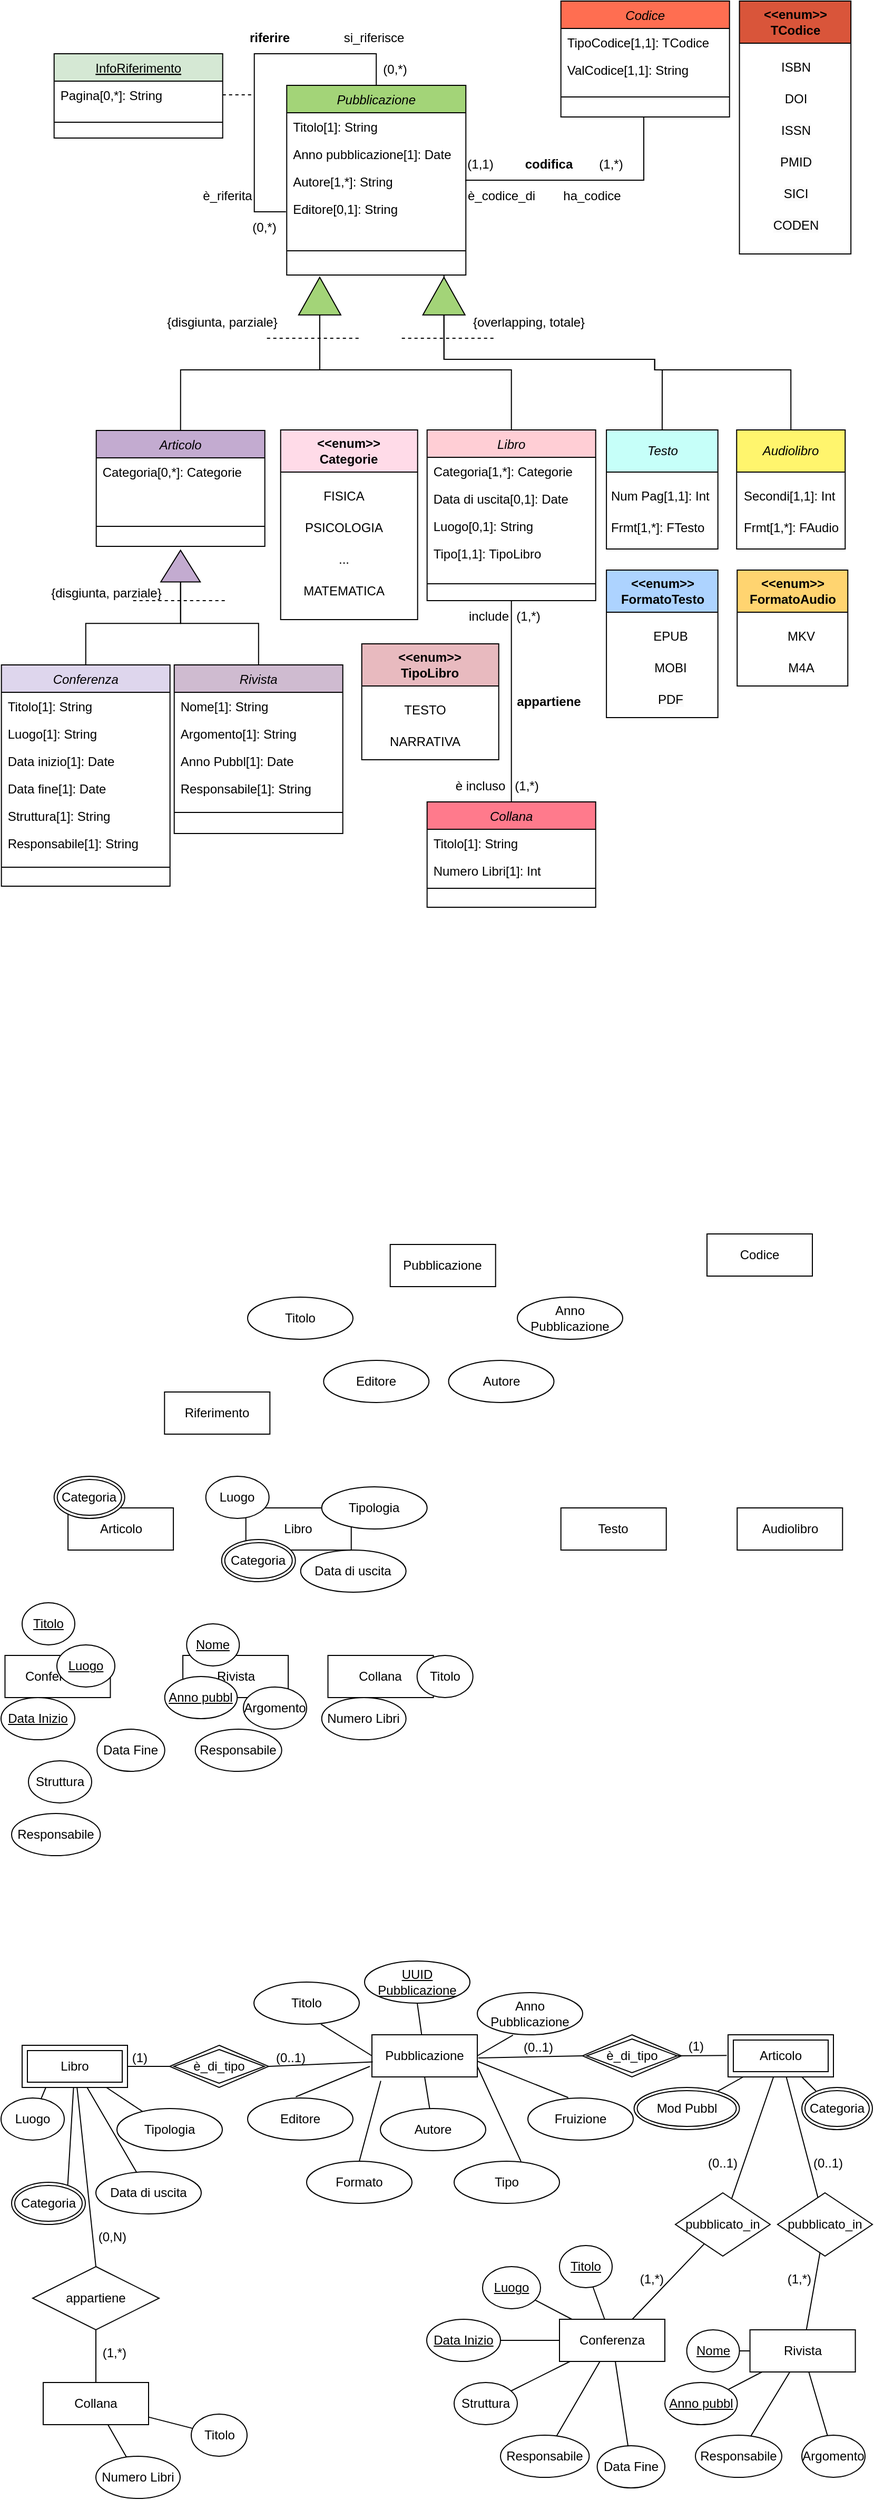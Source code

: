 <mxfile version="26.1.1">
  <diagram id="C5RBs43oDa-KdzZeNtuy" name="Page-1">
    <mxGraphModel dx="1605" dy="849" grid="1" gridSize="10" guides="1" tooltips="1" connect="1" arrows="1" fold="1" page="1" pageScale="1" pageWidth="827" pageHeight="1169" math="0" shadow="0">
      <root>
        <mxCell id="WIyWlLk6GJQsqaUBKTNV-0" />
        <mxCell id="WIyWlLk6GJQsqaUBKTNV-1" parent="WIyWlLk6GJQsqaUBKTNV-0" />
        <mxCell id="fIkuuz6tE-7fz7-lc4vh-28" value="" style="edgeStyle=orthogonalEdgeStyle;rounded=0;orthogonalLoop=1;jettySize=auto;html=1;" edge="1" parent="WIyWlLk6GJQsqaUBKTNV-1" target="fIkuuz6tE-7fz7-lc4vh-27">
          <mxGeometry relative="1" as="geometry">
            <mxPoint x="420.35" y="290" as="sourcePoint" />
          </mxGeometry>
        </mxCell>
        <mxCell id="zkfFHV4jXpPFQw0GAbJ--0" value="Pubblicazione" style="swimlane;fontStyle=2;align=center;verticalAlign=top;childLayout=stackLayout;horizontal=1;startSize=26;horizontalStack=0;resizeParent=1;resizeLast=0;collapsible=1;marginBottom=0;rounded=0;shadow=0;strokeWidth=1;fillColor=#A3D478;" parent="WIyWlLk6GJQsqaUBKTNV-1" vertex="1">
          <mxGeometry x="271.14" y="110" width="170" height="180" as="geometry">
            <mxRectangle x="230" y="140" width="160" height="26" as="alternateBounds" />
          </mxGeometry>
        </mxCell>
        <mxCell id="zkfFHV4jXpPFQw0GAbJ--1" value="Titolo[1]: String" style="text;align=left;verticalAlign=top;spacingLeft=4;spacingRight=4;overflow=hidden;rotatable=0;points=[[0,0.5],[1,0.5]];portConstraint=eastwest;" parent="zkfFHV4jXpPFQw0GAbJ--0" vertex="1">
          <mxGeometry y="26" width="170" height="26" as="geometry" />
        </mxCell>
        <mxCell id="zkfFHV4jXpPFQw0GAbJ--2" value="Anno pubblicazione[1]: Date" style="text;align=left;verticalAlign=top;spacingLeft=4;spacingRight=4;overflow=hidden;rotatable=0;points=[[0,0.5],[1,0.5]];portConstraint=eastwest;rounded=0;shadow=0;html=0;" parent="zkfFHV4jXpPFQw0GAbJ--0" vertex="1">
          <mxGeometry y="52" width="170" height="26" as="geometry" />
        </mxCell>
        <mxCell id="zkfFHV4jXpPFQw0GAbJ--3" value="Autore[1,*]: String" style="text;align=left;verticalAlign=top;spacingLeft=4;spacingRight=4;overflow=hidden;rotatable=0;points=[[0,0.5],[1,0.5]];portConstraint=eastwest;rounded=0;shadow=0;html=0;" parent="zkfFHV4jXpPFQw0GAbJ--0" vertex="1">
          <mxGeometry y="78" width="170" height="26" as="geometry" />
        </mxCell>
        <mxCell id="WZa0bFDrUxoiRo7PPfeb-5" value="Editore[0,1]: String" style="text;align=left;verticalAlign=top;spacingLeft=4;spacingRight=4;overflow=hidden;rotatable=0;points=[[0,0.5],[1,0.5]];portConstraint=eastwest;rounded=0;shadow=0;html=0;" parent="zkfFHV4jXpPFQw0GAbJ--0" vertex="1">
          <mxGeometry y="104" width="170" height="26" as="geometry" />
        </mxCell>
        <mxCell id="WZa0bFDrUxoiRo7PPfeb-7" value="&#xa;" style="text;align=left;verticalAlign=top;spacingLeft=4;spacingRight=4;overflow=hidden;rotatable=0;points=[[0,0.5],[1,0.5]];portConstraint=eastwest;rounded=0;shadow=0;html=0;" parent="zkfFHV4jXpPFQw0GAbJ--0" vertex="1">
          <mxGeometry y="130" width="170" height="26" as="geometry" />
        </mxCell>
        <mxCell id="zkfFHV4jXpPFQw0GAbJ--4" value="" style="line;html=1;strokeWidth=1;align=left;verticalAlign=middle;spacingTop=-1;spacingLeft=3;spacingRight=3;rotatable=0;labelPosition=right;points=[];portConstraint=eastwest;" parent="zkfFHV4jXpPFQw0GAbJ--0" vertex="1">
          <mxGeometry y="156" width="170" height="2" as="geometry" />
        </mxCell>
        <mxCell id="fIkuuz6tE-7fz7-lc4vh-58" style="edgeStyle=orthogonalEdgeStyle;rounded=0;orthogonalLoop=1;jettySize=auto;html=1;entryX=0.5;entryY=0;entryDx=0;entryDy=0;endArrow=none;startFill=0;" edge="1" parent="WIyWlLk6GJQsqaUBKTNV-1" source="zkfFHV4jXpPFQw0GAbJ--17" target="WZa0bFDrUxoiRo7PPfeb-12">
          <mxGeometry relative="1" as="geometry" />
        </mxCell>
        <mxCell id="zkfFHV4jXpPFQw0GAbJ--17" value="Libro" style="swimlane;fontStyle=2;align=center;verticalAlign=top;childLayout=stackLayout;horizontal=1;startSize=26;horizontalStack=0;resizeParent=1;resizeLast=0;collapsible=1;marginBottom=0;rounded=0;shadow=0;strokeWidth=1;fillColor=#FFCED5;" parent="WIyWlLk6GJQsqaUBKTNV-1" vertex="1">
          <mxGeometry x="404.35" y="437" width="160" height="162" as="geometry">
            <mxRectangle x="550" y="140" width="160" height="26" as="alternateBounds" />
          </mxGeometry>
        </mxCell>
        <mxCell id="zkfFHV4jXpPFQw0GAbJ--19" value="Categoria[1,*]: Categorie" style="text;align=left;verticalAlign=top;spacingLeft=4;spacingRight=4;overflow=hidden;rotatable=0;points=[[0,0.5],[1,0.5]];portConstraint=eastwest;rounded=0;shadow=0;html=0;" parent="zkfFHV4jXpPFQw0GAbJ--17" vertex="1">
          <mxGeometry y="26" width="160" height="26" as="geometry" />
        </mxCell>
        <mxCell id="zkfFHV4jXpPFQw0GAbJ--20" value="Data di uscita[0,1]: Date" style="text;align=left;verticalAlign=top;spacingLeft=4;spacingRight=4;overflow=hidden;rotatable=0;points=[[0,0.5],[1,0.5]];portConstraint=eastwest;rounded=0;shadow=0;html=0;" parent="zkfFHV4jXpPFQw0GAbJ--17" vertex="1">
          <mxGeometry y="52" width="160" height="26" as="geometry" />
        </mxCell>
        <mxCell id="zkfFHV4jXpPFQw0GAbJ--21" value="Luogo[0,1]: String" style="text;align=left;verticalAlign=top;spacingLeft=4;spacingRight=4;overflow=hidden;rotatable=0;points=[[0,0.5],[1,0.5]];portConstraint=eastwest;rounded=0;shadow=0;html=0;" parent="zkfFHV4jXpPFQw0GAbJ--17" vertex="1">
          <mxGeometry y="78" width="160" height="26" as="geometry" />
        </mxCell>
        <mxCell id="fIkuuz6tE-7fz7-lc4vh-75" value="Tipo[1,1]: TipoLibro" style="text;align=left;verticalAlign=top;spacingLeft=4;spacingRight=4;overflow=hidden;rotatable=0;points=[[0,0.5],[1,0.5]];portConstraint=eastwest;rounded=0;shadow=0;html=0;" vertex="1" parent="zkfFHV4jXpPFQw0GAbJ--17">
          <mxGeometry y="104" width="160" height="26" as="geometry" />
        </mxCell>
        <mxCell id="zkfFHV4jXpPFQw0GAbJ--23" value="" style="line;html=1;strokeWidth=1;align=left;verticalAlign=middle;spacingTop=-1;spacingLeft=3;spacingRight=3;rotatable=0;labelPosition=right;points=[];portConstraint=eastwest;" parent="zkfFHV4jXpPFQw0GAbJ--17" vertex="1">
          <mxGeometry y="130" width="160" height="32" as="geometry" />
        </mxCell>
        <mxCell id="WZa0bFDrUxoiRo7PPfeb-12" value="Collana" style="swimlane;fontStyle=2;align=center;verticalAlign=top;childLayout=stackLayout;horizontal=1;startSize=26;horizontalStack=0;resizeParent=1;resizeLast=0;collapsible=1;marginBottom=0;rounded=0;shadow=0;strokeWidth=1;fillColor=#FF7A8C;" parent="WIyWlLk6GJQsqaUBKTNV-1" vertex="1">
          <mxGeometry x="404.35" y="790" width="160" height="100" as="geometry">
            <mxRectangle x="550" y="140" width="160" height="26" as="alternateBounds" />
          </mxGeometry>
        </mxCell>
        <mxCell id="WZa0bFDrUxoiRo7PPfeb-14" value="Titolo[1]: String" style="text;align=left;verticalAlign=top;spacingLeft=4;spacingRight=4;overflow=hidden;rotatable=0;points=[[0,0.5],[1,0.5]];portConstraint=eastwest;rounded=0;shadow=0;html=0;" parent="WZa0bFDrUxoiRo7PPfeb-12" vertex="1">
          <mxGeometry y="26" width="160" height="26" as="geometry" />
        </mxCell>
        <mxCell id="WZa0bFDrUxoiRo7PPfeb-15" value="Numero Libri[1]: Int" style="text;align=left;verticalAlign=top;spacingLeft=4;spacingRight=4;overflow=hidden;rotatable=0;points=[[0,0.5],[1,0.5]];portConstraint=eastwest;rounded=0;shadow=0;html=0;" parent="WZa0bFDrUxoiRo7PPfeb-12" vertex="1">
          <mxGeometry y="52" width="160" height="26" as="geometry" />
        </mxCell>
        <mxCell id="WZa0bFDrUxoiRo7PPfeb-18" value="" style="line;html=1;strokeWidth=1;align=left;verticalAlign=middle;spacingTop=-1;spacingLeft=3;spacingRight=3;rotatable=0;labelPosition=right;points=[];portConstraint=eastwest;" parent="WZa0bFDrUxoiRo7PPfeb-12" vertex="1">
          <mxGeometry y="78" width="160" height="8" as="geometry" />
        </mxCell>
        <mxCell id="WZa0bFDrUxoiRo7PPfeb-27" value="&lt;font&gt;è incluso&lt;/font&gt;" style="text;html=1;align=center;verticalAlign=middle;whiteSpace=wrap;rounded=0;" parent="WIyWlLk6GJQsqaUBKTNV-1" vertex="1">
          <mxGeometry x="424.75" y="760" width="60" height="30" as="geometry" />
        </mxCell>
        <mxCell id="WZa0bFDrUxoiRo7PPfeb-29" value="Articolo" style="swimlane;fontStyle=2;align=center;verticalAlign=top;childLayout=stackLayout;horizontal=1;startSize=26;horizontalStack=0;resizeParent=1;resizeLast=0;collapsible=1;marginBottom=0;rounded=0;shadow=0;strokeWidth=1;fillColor=#C3ABD0;" parent="WIyWlLk6GJQsqaUBKTNV-1" vertex="1">
          <mxGeometry x="90.35" y="437.5" width="160" height="110" as="geometry">
            <mxRectangle x="550" y="140" width="160" height="26" as="alternateBounds" />
          </mxGeometry>
        </mxCell>
        <mxCell id="WZa0bFDrUxoiRo7PPfeb-66" value="Categoria[0,*]: Categorie" style="text;align=left;verticalAlign=top;spacingLeft=4;spacingRight=4;overflow=hidden;rotatable=0;points=[[0,0.5],[1,0.5]];portConstraint=eastwest;" parent="WZa0bFDrUxoiRo7PPfeb-29" vertex="1">
          <mxGeometry y="26" width="160" height="26" as="geometry" />
        </mxCell>
        <mxCell id="WZa0bFDrUxoiRo7PPfeb-73" value="&#xa;" style="text;align=left;verticalAlign=top;spacingLeft=4;spacingRight=4;overflow=hidden;rotatable=0;points=[[0,0.5],[1,0.5]];portConstraint=eastwest;" parent="WZa0bFDrUxoiRo7PPfeb-29" vertex="1">
          <mxGeometry y="52" width="160" height="26" as="geometry" />
        </mxCell>
        <mxCell id="WZa0bFDrUxoiRo7PPfeb-36" value="" style="line;html=1;strokeWidth=1;align=left;verticalAlign=middle;spacingTop=-1;spacingLeft=3;spacingRight=3;rotatable=0;labelPosition=right;points=[];portConstraint=eastwest;" parent="WZa0bFDrUxoiRo7PPfeb-29" vertex="1">
          <mxGeometry y="78" width="160" height="26" as="geometry" />
        </mxCell>
        <mxCell id="WZa0bFDrUxoiRo7PPfeb-40" value="Rivista" style="swimlane;fontStyle=2;align=center;verticalAlign=top;childLayout=stackLayout;horizontal=1;startSize=26;horizontalStack=0;resizeParent=1;resizeLast=0;collapsible=1;marginBottom=0;rounded=0;shadow=0;strokeWidth=1;fillColor=#CFBBD0;" parent="WIyWlLk6GJQsqaUBKTNV-1" vertex="1">
          <mxGeometry x="164.35" y="660" width="160" height="160" as="geometry">
            <mxRectangle x="550" y="140" width="160" height="26" as="alternateBounds" />
          </mxGeometry>
        </mxCell>
        <mxCell id="WZa0bFDrUxoiRo7PPfeb-41" value="Nome[1]: String" style="text;align=left;verticalAlign=top;spacingLeft=4;spacingRight=4;overflow=hidden;rotatable=0;points=[[0,0.5],[1,0.5]];portConstraint=eastwest;" parent="WZa0bFDrUxoiRo7PPfeb-40" vertex="1">
          <mxGeometry y="26" width="160" height="26" as="geometry" />
        </mxCell>
        <mxCell id="WZa0bFDrUxoiRo7PPfeb-42" value="Argomento[1]: String" style="text;align=left;verticalAlign=top;spacingLeft=4;spacingRight=4;overflow=hidden;rotatable=0;points=[[0,0.5],[1,0.5]];portConstraint=eastwest;rounded=0;shadow=0;html=0;" parent="WZa0bFDrUxoiRo7PPfeb-40" vertex="1">
          <mxGeometry y="52" width="160" height="26" as="geometry" />
        </mxCell>
        <mxCell id="WZa0bFDrUxoiRo7PPfeb-51" value="Anno Pubbl[1]: Date" style="text;align=left;verticalAlign=top;spacingLeft=4;spacingRight=4;overflow=hidden;rotatable=0;points=[[0,0.5],[1,0.5]];portConstraint=eastwest;rounded=0;shadow=0;html=0;" parent="WZa0bFDrUxoiRo7PPfeb-40" vertex="1">
          <mxGeometry y="78" width="160" height="26" as="geometry" />
        </mxCell>
        <mxCell id="WZa0bFDrUxoiRo7PPfeb-43" value="Responsabile[1]: String" style="text;align=left;verticalAlign=top;spacingLeft=4;spacingRight=4;overflow=hidden;rotatable=0;points=[[0,0.5],[1,0.5]];portConstraint=eastwest;rounded=0;shadow=0;html=0;" parent="WZa0bFDrUxoiRo7PPfeb-40" vertex="1">
          <mxGeometry y="104" width="160" height="26" as="geometry" />
        </mxCell>
        <mxCell id="WZa0bFDrUxoiRo7PPfeb-44" value="" style="line;html=1;strokeWidth=1;align=left;verticalAlign=middle;spacingTop=-1;spacingLeft=3;spacingRight=3;rotatable=0;labelPosition=right;points=[];portConstraint=eastwest;" parent="WZa0bFDrUxoiRo7PPfeb-40" vertex="1">
          <mxGeometry y="130" width="160" height="20" as="geometry" />
        </mxCell>
        <mxCell id="WZa0bFDrUxoiRo7PPfeb-56" value="Conferenza" style="swimlane;fontStyle=2;align=center;verticalAlign=top;childLayout=stackLayout;horizontal=1;startSize=26;horizontalStack=0;resizeParent=1;resizeLast=0;collapsible=1;marginBottom=0;rounded=0;shadow=0;strokeWidth=1;fillColor=#DED6ED;" parent="WIyWlLk6GJQsqaUBKTNV-1" vertex="1">
          <mxGeometry x="0.35" y="660" width="160" height="210" as="geometry">
            <mxRectangle x="550" y="140" width="160" height="26" as="alternateBounds" />
          </mxGeometry>
        </mxCell>
        <mxCell id="WZa0bFDrUxoiRo7PPfeb-72" value="Titolo[1]: String" style="text;align=left;verticalAlign=top;spacingLeft=4;spacingRight=4;overflow=hidden;rotatable=0;points=[[0,0.5],[1,0.5]];portConstraint=eastwest;" parent="WZa0bFDrUxoiRo7PPfeb-56" vertex="1">
          <mxGeometry y="26" width="160" height="26" as="geometry" />
        </mxCell>
        <mxCell id="WZa0bFDrUxoiRo7PPfeb-57" value="Luogo[1]: String" style="text;align=left;verticalAlign=top;spacingLeft=4;spacingRight=4;overflow=hidden;rotatable=0;points=[[0,0.5],[1,0.5]];portConstraint=eastwest;" parent="WZa0bFDrUxoiRo7PPfeb-56" vertex="1">
          <mxGeometry y="52" width="160" height="26" as="geometry" />
        </mxCell>
        <mxCell id="WZa0bFDrUxoiRo7PPfeb-58" value="Data inizio[1]: Date" style="text;align=left;verticalAlign=top;spacingLeft=4;spacingRight=4;overflow=hidden;rotatable=0;points=[[0,0.5],[1,0.5]];portConstraint=eastwest;rounded=0;shadow=0;html=0;" parent="WZa0bFDrUxoiRo7PPfeb-56" vertex="1">
          <mxGeometry y="78" width="160" height="26" as="geometry" />
        </mxCell>
        <mxCell id="WZa0bFDrUxoiRo7PPfeb-59" value="Data fine[1]: Date" style="text;align=left;verticalAlign=top;spacingLeft=4;spacingRight=4;overflow=hidden;rotatable=0;points=[[0,0.5],[1,0.5]];portConstraint=eastwest;rounded=0;shadow=0;html=0;" parent="WZa0bFDrUxoiRo7PPfeb-56" vertex="1">
          <mxGeometry y="104" width="160" height="26" as="geometry" />
        </mxCell>
        <mxCell id="WZa0bFDrUxoiRo7PPfeb-60" value="Struttura[1]: String" style="text;align=left;verticalAlign=top;spacingLeft=4;spacingRight=4;overflow=hidden;rotatable=0;points=[[0,0.5],[1,0.5]];portConstraint=eastwest;rounded=0;shadow=0;html=0;" parent="WZa0bFDrUxoiRo7PPfeb-56" vertex="1">
          <mxGeometry y="130" width="160" height="26" as="geometry" />
        </mxCell>
        <mxCell id="WZa0bFDrUxoiRo7PPfeb-62" value="Responsabile[1]: String" style="text;align=left;verticalAlign=top;spacingLeft=4;spacingRight=4;overflow=hidden;rotatable=0;points=[[0,0.5],[1,0.5]];portConstraint=eastwest;rounded=0;shadow=0;html=0;" parent="WZa0bFDrUxoiRo7PPfeb-56" vertex="1">
          <mxGeometry y="156" width="160" height="26" as="geometry" />
        </mxCell>
        <mxCell id="WZa0bFDrUxoiRo7PPfeb-61" value="" style="line;html=1;strokeWidth=1;align=left;verticalAlign=middle;spacingTop=-1;spacingLeft=3;spacingRight=3;rotatable=0;labelPosition=right;points=[];portConstraint=eastwest;" parent="WZa0bFDrUxoiRo7PPfeb-56" vertex="1">
          <mxGeometry y="182" width="160" height="20" as="geometry" />
        </mxCell>
        <mxCell id="WZa0bFDrUxoiRo7PPfeb-77" value="&lt;i style=&quot;font-weight: normal;&quot;&gt;Testo&lt;/i&gt;" style="swimlane;whiteSpace=wrap;html=1;startSize=40;fillColor=#C6FFF9;" parent="WIyWlLk6GJQsqaUBKTNV-1" vertex="1">
          <mxGeometry x="574.56" y="437" width="105.79" height="113" as="geometry" />
        </mxCell>
        <mxCell id="WZa0bFDrUxoiRo7PPfeb-78" value="Num Pag[1,1]: Int" style="text;html=1;align=left;verticalAlign=middle;resizable=0;points=[];autosize=1;strokeColor=none;fillColor=none;" parent="WZa0bFDrUxoiRo7PPfeb-77" vertex="1">
          <mxGeometry x="2.89" y="48" width="120" height="30" as="geometry" />
        </mxCell>
        <mxCell id="fIkuuz6tE-7fz7-lc4vh-32" value="Frmt[1,*]: FTesto" style="text;html=1;align=left;verticalAlign=middle;resizable=0;points=[];autosize=1;strokeColor=none;fillColor=none;" vertex="1" parent="WZa0bFDrUxoiRo7PPfeb-77">
          <mxGeometry x="2.89" y="78" width="110" height="30" as="geometry" />
        </mxCell>
        <mxCell id="WZa0bFDrUxoiRo7PPfeb-81" value="&lt;div&gt;&amp;lt;&amp;lt;enum&amp;gt;&amp;gt;&lt;/div&gt;FormatoTesto" style="swimlane;whiteSpace=wrap;html=1;startSize=40;fillColor=#ADD3FF;" parent="WIyWlLk6GJQsqaUBKTNV-1" vertex="1">
          <mxGeometry x="574.56" y="570" width="105.79" height="140" as="geometry" />
        </mxCell>
        <mxCell id="WZa0bFDrUxoiRo7PPfeb-82" value="EPUB" style="text;html=1;align=center;verticalAlign=middle;resizable=0;points=[];autosize=1;strokeColor=none;fillColor=none;" parent="WZa0bFDrUxoiRo7PPfeb-81" vertex="1">
          <mxGeometry x="30" y="48" width="60" height="30" as="geometry" />
        </mxCell>
        <mxCell id="WZa0bFDrUxoiRo7PPfeb-83" value="MOBI" style="text;html=1;align=center;verticalAlign=middle;resizable=0;points=[];autosize=1;strokeColor=none;fillColor=none;" parent="WZa0bFDrUxoiRo7PPfeb-81" vertex="1">
          <mxGeometry x="35" y="78" width="50" height="30" as="geometry" />
        </mxCell>
        <mxCell id="WZa0bFDrUxoiRo7PPfeb-89" value="&lt;span style=&quot;color: rgb(0, 0, 0); font-family: Helvetica; font-size: 12px; font-style: normal; font-variant-ligatures: normal; font-variant-caps: normal; font-weight: 400; letter-spacing: normal; orphans: 2; text-align: center; text-indent: 0px; text-transform: none; widows: 2; word-spacing: 0px; -webkit-text-stroke-width: 0px; white-space: nowrap; background-color: rgb(251, 251, 251); text-decoration-thickness: initial; text-decoration-style: initial; text-decoration-color: initial; display: inline !important; float: none;&quot;&gt;PDF&lt;/span&gt;" style="text;html=1;align=center;verticalAlign=middle;resizable=0;points=[];autosize=1;strokeColor=none;fillColor=none;" parent="WZa0bFDrUxoiRo7PPfeb-81" vertex="1">
          <mxGeometry x="35" y="108" width="50" height="30" as="geometry" />
        </mxCell>
        <mxCell id="WZa0bFDrUxoiRo7PPfeb-91" value="&amp;lt;&amp;lt;enum&amp;gt;&amp;gt;&lt;div&gt;Categorie&lt;/div&gt;" style="swimlane;whiteSpace=wrap;html=1;startSize=40;fillColor=#FFDBE8;" parent="WIyWlLk6GJQsqaUBKTNV-1" vertex="1">
          <mxGeometry x="265.35" y="437" width="130" height="180" as="geometry" />
        </mxCell>
        <mxCell id="WZa0bFDrUxoiRo7PPfeb-92" value="FISICA" style="text;html=1;align=center;verticalAlign=middle;resizable=0;points=[];autosize=1;strokeColor=none;fillColor=none;" parent="WZa0bFDrUxoiRo7PPfeb-91" vertex="1">
          <mxGeometry x="30" y="48" width="60" height="30" as="geometry" />
        </mxCell>
        <mxCell id="WZa0bFDrUxoiRo7PPfeb-93" value="PSICOLOGIA" style="text;html=1;align=center;verticalAlign=middle;resizable=0;points=[];autosize=1;strokeColor=none;fillColor=none;" parent="WZa0bFDrUxoiRo7PPfeb-91" vertex="1">
          <mxGeometry x="10" y="78" width="100" height="30" as="geometry" />
        </mxCell>
        <mxCell id="WZa0bFDrUxoiRo7PPfeb-94" value="..." style="text;html=1;align=center;verticalAlign=middle;resizable=0;points=[];autosize=1;strokeColor=none;fillColor=none;" parent="WZa0bFDrUxoiRo7PPfeb-91" vertex="1">
          <mxGeometry x="45" y="108" width="30" height="30" as="geometry" />
        </mxCell>
        <mxCell id="WZa0bFDrUxoiRo7PPfeb-95" value="MATEMATICA" style="text;html=1;align=center;verticalAlign=middle;resizable=0;points=[];autosize=1;strokeColor=none;fillColor=none;" parent="WZa0bFDrUxoiRo7PPfeb-91" vertex="1">
          <mxGeometry x="10" y="138" width="100" height="30" as="geometry" />
        </mxCell>
        <mxCell id="WZa0bFDrUxoiRo7PPfeb-102" value="&amp;lt;&amp;lt;enum&amp;gt;&amp;gt;&lt;div&gt;TipoLibro&lt;/div&gt;" style="swimlane;whiteSpace=wrap;html=1;startSize=40;fillColor=#E8BABF;" parent="WIyWlLk6GJQsqaUBKTNV-1" vertex="1">
          <mxGeometry x="342.35" y="640" width="130" height="110" as="geometry" />
        </mxCell>
        <mxCell id="WZa0bFDrUxoiRo7PPfeb-103" value="TESTO" style="text;html=1;align=center;verticalAlign=middle;resizable=0;points=[];autosize=1;strokeColor=none;fillColor=none;" parent="WZa0bFDrUxoiRo7PPfeb-102" vertex="1">
          <mxGeometry x="30" y="48" width="60" height="30" as="geometry" />
        </mxCell>
        <mxCell id="WZa0bFDrUxoiRo7PPfeb-104" value="NARRATIVA" style="text;html=1;align=center;verticalAlign=middle;resizable=0;points=[];autosize=1;strokeColor=none;fillColor=none;" parent="WZa0bFDrUxoiRo7PPfeb-102" vertex="1">
          <mxGeometry x="15" y="78" width="90" height="30" as="geometry" />
        </mxCell>
        <mxCell id="WZa0bFDrUxoiRo7PPfeb-124" value="Pubblicazione" style="whiteSpace=wrap;html=1;align=center;" parent="WIyWlLk6GJQsqaUBKTNV-1" vertex="1">
          <mxGeometry x="352" y="1960" width="100" height="40" as="geometry" />
        </mxCell>
        <mxCell id="WZa0bFDrUxoiRo7PPfeb-132" value="è_di_tipo" style="shape=rhombus;double=1;perimeter=rhombusPerimeter;whiteSpace=wrap;html=1;align=center;" parent="WIyWlLk6GJQsqaUBKTNV-1" vertex="1">
          <mxGeometry x="160" y="1970" width="94" height="40" as="geometry" />
        </mxCell>
        <mxCell id="WZa0bFDrUxoiRo7PPfeb-134" value="Libro" style="shape=ext;margin=3;double=1;whiteSpace=wrap;html=1;align=center;" parent="WIyWlLk6GJQsqaUBKTNV-1" vertex="1">
          <mxGeometry x="20" y="1970" width="100" height="40" as="geometry" />
        </mxCell>
        <mxCell id="WZa0bFDrUxoiRo7PPfeb-135" value="Articolo" style="shape=ext;margin=3;double=1;whiteSpace=wrap;html=1;align=center;" parent="WIyWlLk6GJQsqaUBKTNV-1" vertex="1">
          <mxGeometry x="690" y="1960" width="100" height="40" as="geometry" />
        </mxCell>
        <mxCell id="WZa0bFDrUxoiRo7PPfeb-136" value="appartiene" style="shape=rhombus;perimeter=rhombusPerimeter;whiteSpace=wrap;html=1;align=center;" parent="WIyWlLk6GJQsqaUBKTNV-1" vertex="1">
          <mxGeometry x="30" y="2180" width="120" height="60" as="geometry" />
        </mxCell>
        <mxCell id="WZa0bFDrUxoiRo7PPfeb-137" value="Collana" style="whiteSpace=wrap;html=1;align=center;" parent="WIyWlLk6GJQsqaUBKTNV-1" vertex="1">
          <mxGeometry x="40" y="2290" width="100" height="40" as="geometry" />
        </mxCell>
        <mxCell id="WZa0bFDrUxoiRo7PPfeb-138" value="pubblicato_in" style="shape=rhombus;perimeter=rhombusPerimeter;whiteSpace=wrap;html=1;align=center;rotation=0;" parent="WIyWlLk6GJQsqaUBKTNV-1" vertex="1">
          <mxGeometry x="737" y="2110" width="90" height="60" as="geometry" />
        </mxCell>
        <mxCell id="WZa0bFDrUxoiRo7PPfeb-139" value="Rivista" style="whiteSpace=wrap;html=1;align=center;" parent="WIyWlLk6GJQsqaUBKTNV-1" vertex="1">
          <mxGeometry x="710.79" y="2240" width="100" height="40" as="geometry" />
        </mxCell>
        <mxCell id="WZa0bFDrUxoiRo7PPfeb-140" value="Conferenza" style="whiteSpace=wrap;html=1;align=center;" parent="WIyWlLk6GJQsqaUBKTNV-1" vertex="1">
          <mxGeometry x="530" y="2230" width="100" height="40" as="geometry" />
        </mxCell>
        <mxCell id="WZa0bFDrUxoiRo7PPfeb-141" value="UUID Pubblicazione" style="ellipse;whiteSpace=wrap;html=1;align=center;fontStyle=4;" parent="WIyWlLk6GJQsqaUBKTNV-1" vertex="1">
          <mxGeometry x="345" y="1890" width="100" height="40" as="geometry" />
        </mxCell>
        <mxCell id="WZa0bFDrUxoiRo7PPfeb-143" value="Autore" style="ellipse;whiteSpace=wrap;html=1;align=center;" parent="WIyWlLk6GJQsqaUBKTNV-1" vertex="1">
          <mxGeometry x="360" y="2030" width="100" height="40" as="geometry" />
        </mxCell>
        <mxCell id="WZa0bFDrUxoiRo7PPfeb-144" value="Titolo" style="ellipse;whiteSpace=wrap;html=1;align=center;" parent="WIyWlLk6GJQsqaUBKTNV-1" vertex="1">
          <mxGeometry x="240" y="1910" width="100" height="40" as="geometry" />
        </mxCell>
        <mxCell id="WZa0bFDrUxoiRo7PPfeb-145" value="Anno Pubblicazione" style="ellipse;whiteSpace=wrap;html=1;align=center;" parent="WIyWlLk6GJQsqaUBKTNV-1" vertex="1">
          <mxGeometry x="452" y="1920" width="100" height="40" as="geometry" />
        </mxCell>
        <mxCell id="WZa0bFDrUxoiRo7PPfeb-146" value="Fruizione" style="ellipse;whiteSpace=wrap;html=1;align=center;" parent="WIyWlLk6GJQsqaUBKTNV-1" vertex="1">
          <mxGeometry x="500" y="2020" width="100" height="40" as="geometry" />
        </mxCell>
        <mxCell id="WZa0bFDrUxoiRo7PPfeb-147" value="Editore" style="ellipse;whiteSpace=wrap;html=1;align=center;" parent="WIyWlLk6GJQsqaUBKTNV-1" vertex="1">
          <mxGeometry x="234" y="2020" width="100" height="40" as="geometry" />
        </mxCell>
        <mxCell id="WZa0bFDrUxoiRo7PPfeb-148" value="Formato" style="ellipse;whiteSpace=wrap;html=1;align=center;" parent="WIyWlLk6GJQsqaUBKTNV-1" vertex="1">
          <mxGeometry x="290" y="2080" width="100" height="40" as="geometry" />
        </mxCell>
        <mxCell id="WZa0bFDrUxoiRo7PPfeb-149" value="Tipo" style="ellipse;whiteSpace=wrap;html=1;align=center;" parent="WIyWlLk6GJQsqaUBKTNV-1" vertex="1">
          <mxGeometry x="430" y="2080" width="100" height="40" as="geometry" />
        </mxCell>
        <mxCell id="WZa0bFDrUxoiRo7PPfeb-163" value="" style="endArrow=none;html=1;rounded=0;exitX=0.5;exitY=0;exitDx=0;exitDy=0;entryX=0.084;entryY=1.093;entryDx=0;entryDy=0;entryPerimeter=0;" parent="WIyWlLk6GJQsqaUBKTNV-1" source="WZa0bFDrUxoiRo7PPfeb-148" target="WZa0bFDrUxoiRo7PPfeb-124" edge="1">
          <mxGeometry width="50" height="50" relative="1" as="geometry">
            <mxPoint x="330" y="2110" as="sourcePoint" />
            <mxPoint x="380" y="2060" as="targetPoint" />
          </mxGeometry>
        </mxCell>
        <mxCell id="WZa0bFDrUxoiRo7PPfeb-164" value="" style="endArrow=none;html=1;rounded=0;exitX=0.457;exitY=-0.028;exitDx=0;exitDy=0;exitPerimeter=0;" parent="WIyWlLk6GJQsqaUBKTNV-1" source="WZa0bFDrUxoiRo7PPfeb-147" edge="1">
          <mxGeometry width="50" height="50" relative="1" as="geometry">
            <mxPoint x="350" y="2090" as="sourcePoint" />
            <mxPoint x="350" y="1990" as="targetPoint" />
          </mxGeometry>
        </mxCell>
        <mxCell id="WZa0bFDrUxoiRo7PPfeb-165" value="" style="endArrow=none;html=1;rounded=0;entryX=0.5;entryY=1;entryDx=0;entryDy=0;" parent="WIyWlLk6GJQsqaUBKTNV-1" source="WZa0bFDrUxoiRo7PPfeb-143" target="WZa0bFDrUxoiRo7PPfeb-124" edge="1">
          <mxGeometry width="50" height="50" relative="1" as="geometry">
            <mxPoint x="380" y="2050" as="sourcePoint" />
            <mxPoint x="430" y="2000" as="targetPoint" />
          </mxGeometry>
        </mxCell>
        <mxCell id="WZa0bFDrUxoiRo7PPfeb-166" value="" style="endArrow=none;html=1;rounded=0;entryX=0.635;entryY=0.007;entryDx=0;entryDy=0;entryPerimeter=0;exitX=1;exitY=0.75;exitDx=0;exitDy=0;" parent="WIyWlLk6GJQsqaUBKTNV-1" source="WZa0bFDrUxoiRo7PPfeb-124" target="WZa0bFDrUxoiRo7PPfeb-149" edge="1">
          <mxGeometry width="50" height="50" relative="1" as="geometry">
            <mxPoint x="330" y="2110" as="sourcePoint" />
            <mxPoint x="380" y="2060" as="targetPoint" />
          </mxGeometry>
        </mxCell>
        <mxCell id="WZa0bFDrUxoiRo7PPfeb-167" value="" style="endArrow=none;html=1;rounded=0;entryX=0.636;entryY=0.998;entryDx=0;entryDy=0;entryPerimeter=0;exitX=0;exitY=0.5;exitDx=0;exitDy=0;" parent="WIyWlLk6GJQsqaUBKTNV-1" source="WZa0bFDrUxoiRo7PPfeb-124" target="WZa0bFDrUxoiRo7PPfeb-144" edge="1">
          <mxGeometry width="50" height="50" relative="1" as="geometry">
            <mxPoint x="330" y="2110" as="sourcePoint" />
            <mxPoint x="380" y="2060" as="targetPoint" />
          </mxGeometry>
        </mxCell>
        <mxCell id="WZa0bFDrUxoiRo7PPfeb-168" value="" style="endArrow=none;html=1;rounded=0;entryX=0.5;entryY=1;entryDx=0;entryDy=0;" parent="WIyWlLk6GJQsqaUBKTNV-1" source="WZa0bFDrUxoiRo7PPfeb-124" target="WZa0bFDrUxoiRo7PPfeb-141" edge="1">
          <mxGeometry width="50" height="50" relative="1" as="geometry">
            <mxPoint x="330" y="2110" as="sourcePoint" />
            <mxPoint x="380" y="2060" as="targetPoint" />
          </mxGeometry>
        </mxCell>
        <mxCell id="WZa0bFDrUxoiRo7PPfeb-169" value="" style="endArrow=none;html=1;rounded=0;entryX=0.339;entryY=1.007;entryDx=0;entryDy=0;entryPerimeter=0;exitX=1;exitY=0.5;exitDx=0;exitDy=0;" parent="WIyWlLk6GJQsqaUBKTNV-1" source="WZa0bFDrUxoiRo7PPfeb-124" target="WZa0bFDrUxoiRo7PPfeb-145" edge="1">
          <mxGeometry width="50" height="50" relative="1" as="geometry">
            <mxPoint x="330" y="2110" as="sourcePoint" />
            <mxPoint x="380" y="2060" as="targetPoint" />
          </mxGeometry>
        </mxCell>
        <mxCell id="WZa0bFDrUxoiRo7PPfeb-170" value="" style="endArrow=none;html=1;rounded=0;exitX=1.001;exitY=0.628;exitDx=0;exitDy=0;exitPerimeter=0;entryX=0.383;entryY=-0.01;entryDx=0;entryDy=0;entryPerimeter=0;" parent="WIyWlLk6GJQsqaUBKTNV-1" source="WZa0bFDrUxoiRo7PPfeb-124" target="WZa0bFDrUxoiRo7PPfeb-146" edge="1">
          <mxGeometry width="50" height="50" relative="1" as="geometry">
            <mxPoint x="330" y="2110" as="sourcePoint" />
            <mxPoint x="380" y="2060" as="targetPoint" />
          </mxGeometry>
        </mxCell>
        <mxCell id="WZa0bFDrUxoiRo7PPfeb-171" value="è_di_tipo" style="shape=rhombus;double=1;perimeter=rhombusPerimeter;whiteSpace=wrap;html=1;align=center;" parent="WIyWlLk6GJQsqaUBKTNV-1" vertex="1">
          <mxGeometry x="551.79" y="1960" width="94" height="40" as="geometry" />
        </mxCell>
        <mxCell id="WZa0bFDrUxoiRo7PPfeb-172" value="" style="endArrow=none;html=1;rounded=0;exitX=1;exitY=0.5;exitDx=0;exitDy=0;entryX=0.008;entryY=0.645;entryDx=0;entryDy=0;entryPerimeter=0;" parent="WIyWlLk6GJQsqaUBKTNV-1" source="WZa0bFDrUxoiRo7PPfeb-132" target="WZa0bFDrUxoiRo7PPfeb-124" edge="1">
          <mxGeometry width="50" height="50" relative="1" as="geometry">
            <mxPoint x="330" y="2110" as="sourcePoint" />
            <mxPoint x="380" y="2060" as="targetPoint" />
          </mxGeometry>
        </mxCell>
        <mxCell id="WZa0bFDrUxoiRo7PPfeb-173" value="" style="endArrow=none;html=1;rounded=0;exitX=1;exitY=0.5;exitDx=0;exitDy=0;entryX=0;entryY=0.5;entryDx=0;entryDy=0;" parent="WIyWlLk6GJQsqaUBKTNV-1" source="WZa0bFDrUxoiRo7PPfeb-134" target="WZa0bFDrUxoiRo7PPfeb-132" edge="1">
          <mxGeometry relative="1" as="geometry">
            <mxPoint x="270" y="2080" as="sourcePoint" />
            <mxPoint x="430" y="2080" as="targetPoint" />
          </mxGeometry>
        </mxCell>
        <mxCell id="WZa0bFDrUxoiRo7PPfeb-174" value="(1)" style="resizable=0;html=1;whiteSpace=wrap;align=right;verticalAlign=bottom;" parent="WZa0bFDrUxoiRo7PPfeb-173" connectable="0" vertex="1">
          <mxGeometry x="1" relative="1" as="geometry">
            <mxPoint x="-20" as="offset" />
          </mxGeometry>
        </mxCell>
        <mxCell id="WZa0bFDrUxoiRo7PPfeb-175" value="(0..1)" style="resizable=0;html=1;whiteSpace=wrap;align=right;verticalAlign=bottom;" parent="WIyWlLk6GJQsqaUBKTNV-1" connectable="0" vertex="1">
          <mxGeometry x="290" y="1990" as="geometry" />
        </mxCell>
        <mxCell id="WZa0bFDrUxoiRo7PPfeb-176" value="" style="endArrow=none;html=1;rounded=0;exitX=0.5;exitY=0;exitDx=0;exitDy=0;entryX=0.5;entryY=1;entryDx=0;entryDy=0;" parent="WIyWlLk6GJQsqaUBKTNV-1" source="WZa0bFDrUxoiRo7PPfeb-137" target="WZa0bFDrUxoiRo7PPfeb-136" edge="1">
          <mxGeometry width="50" height="50" relative="1" as="geometry">
            <mxPoint x="350" y="2330" as="sourcePoint" />
            <mxPoint x="400" y="2280" as="targetPoint" />
          </mxGeometry>
        </mxCell>
        <mxCell id="WZa0bFDrUxoiRo7PPfeb-177" value="" style="endArrow=none;html=1;rounded=0;exitX=0.5;exitY=0;exitDx=0;exitDy=0;" parent="WIyWlLk6GJQsqaUBKTNV-1" source="WZa0bFDrUxoiRo7PPfeb-136" target="WZa0bFDrUxoiRo7PPfeb-134" edge="1">
          <mxGeometry width="50" height="50" relative="1" as="geometry">
            <mxPoint x="330" y="2190" as="sourcePoint" />
            <mxPoint x="380" y="2140" as="targetPoint" />
          </mxGeometry>
        </mxCell>
        <mxCell id="WZa0bFDrUxoiRo7PPfeb-178" value="(0,N)" style="resizable=0;html=1;whiteSpace=wrap;align=right;verticalAlign=bottom;" parent="WIyWlLk6GJQsqaUBKTNV-1" connectable="0" vertex="1">
          <mxGeometry x="120" y="2160" as="geometry" />
        </mxCell>
        <mxCell id="WZa0bFDrUxoiRo7PPfeb-179" value="(1,*)" style="resizable=0;html=1;whiteSpace=wrap;align=right;verticalAlign=bottom;" parent="WIyWlLk6GJQsqaUBKTNV-1" connectable="0" vertex="1">
          <mxGeometry x="120" y="2270" as="geometry" />
        </mxCell>
        <mxCell id="WZa0bFDrUxoiRo7PPfeb-180" value="" style="endArrow=none;html=1;rounded=0;entryX=0;entryY=0.5;entryDx=0;entryDy=0;" parent="WIyWlLk6GJQsqaUBKTNV-1" edge="1">
          <mxGeometry relative="1" as="geometry">
            <mxPoint x="640" y="1980" as="sourcePoint" />
            <mxPoint x="688.79" y="1979.66" as="targetPoint" />
          </mxGeometry>
        </mxCell>
        <mxCell id="WZa0bFDrUxoiRo7PPfeb-181" value="(1)" style="resizable=0;html=1;whiteSpace=wrap;align=right;verticalAlign=bottom;" parent="WZa0bFDrUxoiRo7PPfeb-180" connectable="0" vertex="1">
          <mxGeometry x="1" relative="1" as="geometry">
            <mxPoint x="-20" as="offset" />
          </mxGeometry>
        </mxCell>
        <mxCell id="WZa0bFDrUxoiRo7PPfeb-183" value="" style="endArrow=none;html=1;rounded=0;exitX=1;exitY=0.5;exitDx=0;exitDy=0;entryX=0;entryY=0.5;entryDx=0;entryDy=0;" parent="WIyWlLk6GJQsqaUBKTNV-1" target="WZa0bFDrUxoiRo7PPfeb-171" edge="1">
          <mxGeometry width="50" height="50" relative="1" as="geometry">
            <mxPoint x="453" y="1982" as="sourcePoint" />
            <mxPoint x="552" y="1978" as="targetPoint" />
          </mxGeometry>
        </mxCell>
        <mxCell id="WZa0bFDrUxoiRo7PPfeb-184" value="(0..1)" style="resizable=0;html=1;whiteSpace=wrap;align=right;verticalAlign=bottom;" parent="WIyWlLk6GJQsqaUBKTNV-1" connectable="0" vertex="1">
          <mxGeometry x="525" y="1980" as="geometry" />
        </mxCell>
        <mxCell id="WZa0bFDrUxoiRo7PPfeb-186" value="Tipologia" style="ellipse;whiteSpace=wrap;html=1;align=center;" parent="WIyWlLk6GJQsqaUBKTNV-1" vertex="1">
          <mxGeometry x="110" y="2030" width="100" height="40" as="geometry" />
        </mxCell>
        <mxCell id="WZa0bFDrUxoiRo7PPfeb-188" value="Data di uscita" style="ellipse;whiteSpace=wrap;html=1;align=center;" parent="WIyWlLk6GJQsqaUBKTNV-1" vertex="1">
          <mxGeometry x="90" y="2090" width="100" height="40" as="geometry" />
        </mxCell>
        <mxCell id="WZa0bFDrUxoiRo7PPfeb-189" value="Luogo" style="ellipse;whiteSpace=wrap;html=1;align=center;" parent="WIyWlLk6GJQsqaUBKTNV-1" vertex="1">
          <mxGeometry y="2020" width="60" height="40" as="geometry" />
        </mxCell>
        <mxCell id="WZa0bFDrUxoiRo7PPfeb-190" value="" style="endArrow=none;html=1;rounded=0;" parent="WIyWlLk6GJQsqaUBKTNV-1" source="WZa0bFDrUxoiRo7PPfeb-134" target="WZa0bFDrUxoiRo7PPfeb-186" edge="1">
          <mxGeometry width="50" height="50" relative="1" as="geometry">
            <mxPoint x="330" y="2190" as="sourcePoint" />
            <mxPoint x="380" y="2140" as="targetPoint" />
          </mxGeometry>
        </mxCell>
        <mxCell id="WZa0bFDrUxoiRo7PPfeb-191" value="" style="endArrow=none;html=1;rounded=0;" parent="WIyWlLk6GJQsqaUBKTNV-1" source="WZa0bFDrUxoiRo7PPfeb-134" target="WZa0bFDrUxoiRo7PPfeb-188" edge="1">
          <mxGeometry width="50" height="50" relative="1" as="geometry">
            <mxPoint x="70" y="2010" as="sourcePoint" />
            <mxPoint x="110" y="2027" as="targetPoint" />
          </mxGeometry>
        </mxCell>
        <mxCell id="WZa0bFDrUxoiRo7PPfeb-192" value="" style="endArrow=none;html=1;rounded=0;exitX=0.811;exitY=1.067;exitDx=0;exitDy=0;exitPerimeter=0;" parent="WIyWlLk6GJQsqaUBKTNV-1" target="WZa0bFDrUxoiRo7PPfeb-189" edge="1">
          <mxGeometry width="50" height="50" relative="1" as="geometry">
            <mxPoint x="42.5" y="2010" as="sourcePoint" />
            <mxPoint x="97.5" y="2081" as="targetPoint" />
          </mxGeometry>
        </mxCell>
        <mxCell id="WZa0bFDrUxoiRo7PPfeb-193" value="" style="endArrow=none;html=1;rounded=0;entryX=0.759;entryY=0.128;entryDx=0;entryDy=0;entryPerimeter=0;" parent="WIyWlLk6GJQsqaUBKTNV-1" source="WZa0bFDrUxoiRo7PPfeb-134" target="WZa0bFDrUxoiRo7PPfeb-238" edge="1">
          <mxGeometry width="50" height="50" relative="1" as="geometry">
            <mxPoint x="80" y="2020" as="sourcePoint" />
            <mxPoint x="53.069" y="2100.105" as="targetPoint" />
          </mxGeometry>
        </mxCell>
        <mxCell id="WZa0bFDrUxoiRo7PPfeb-196" value="" style="endArrow=none;html=1;rounded=0;" parent="WIyWlLk6GJQsqaUBKTNV-1" target="WZa0bFDrUxoiRo7PPfeb-135" edge="1">
          <mxGeometry width="50" height="50" relative="1" as="geometry">
            <mxPoint x="773.359" y="2013.359" as="sourcePoint" />
            <mxPoint x="750" y="2000" as="targetPoint" />
          </mxGeometry>
        </mxCell>
        <mxCell id="WZa0bFDrUxoiRo7PPfeb-197" value="" style="endArrow=none;html=1;rounded=0;" parent="WIyWlLk6GJQsqaUBKTNV-1" target="WZa0bFDrUxoiRo7PPfeb-135" edge="1">
          <mxGeometry width="50" height="50" relative="1" as="geometry">
            <mxPoint x="678.812" y="2014.351" as="sourcePoint" />
            <mxPoint x="770" y="2010" as="targetPoint" />
          </mxGeometry>
        </mxCell>
        <mxCell id="WZa0bFDrUxoiRo7PPfeb-198" value="" style="endArrow=none;html=1;rounded=0;" parent="WIyWlLk6GJQsqaUBKTNV-1" source="WZa0bFDrUxoiRo7PPfeb-138" target="WZa0bFDrUxoiRo7PPfeb-135" edge="1">
          <mxGeometry width="50" height="50" relative="1" as="geometry">
            <mxPoint x="100" y="2190" as="sourcePoint" />
            <mxPoint x="82" y="2020" as="targetPoint" />
          </mxGeometry>
        </mxCell>
        <mxCell id="WZa0bFDrUxoiRo7PPfeb-199" value="(0..1)" style="resizable=0;html=1;whiteSpace=wrap;align=right;verticalAlign=bottom;" parent="WIyWlLk6GJQsqaUBKTNV-1" connectable="0" vertex="1">
          <mxGeometry x="800" y="2090" as="geometry" />
        </mxCell>
        <mxCell id="WZa0bFDrUxoiRo7PPfeb-200" value="pubblicato_in" style="shape=rhombus;perimeter=rhombusPerimeter;whiteSpace=wrap;html=1;align=center;rotation=0;" parent="WIyWlLk6GJQsqaUBKTNV-1" vertex="1">
          <mxGeometry x="640" y="2110" width="90" height="60" as="geometry" />
        </mxCell>
        <mxCell id="WZa0bFDrUxoiRo7PPfeb-201" value="" style="endArrow=none;html=1;rounded=0;" parent="WIyWlLk6GJQsqaUBKTNV-1" source="WZa0bFDrUxoiRo7PPfeb-200" target="WZa0bFDrUxoiRo7PPfeb-135" edge="1">
          <mxGeometry width="50" height="50" relative="1" as="geometry">
            <mxPoint x="785" y="2124" as="sourcePoint" />
            <mxPoint x="755" y="2010" as="targetPoint" />
          </mxGeometry>
        </mxCell>
        <mxCell id="WZa0bFDrUxoiRo7PPfeb-202" value="(0..1)" style="resizable=0;html=1;whiteSpace=wrap;align=right;verticalAlign=bottom;" parent="WIyWlLk6GJQsqaUBKTNV-1" connectable="0" vertex="1">
          <mxGeometry x="700" y="2090" as="geometry" />
        </mxCell>
        <mxCell id="WZa0bFDrUxoiRo7PPfeb-203" value="" style="endArrow=none;html=1;rounded=0;" parent="WIyWlLk6GJQsqaUBKTNV-1" source="WZa0bFDrUxoiRo7PPfeb-140" target="WZa0bFDrUxoiRo7PPfeb-200" edge="1">
          <mxGeometry width="50" height="50" relative="1" as="geometry">
            <mxPoint x="703" y="2126" as="sourcePoint" />
            <mxPoint x="743" y="2010" as="targetPoint" />
          </mxGeometry>
        </mxCell>
        <mxCell id="WZa0bFDrUxoiRo7PPfeb-204" value="" style="endArrow=none;html=1;rounded=0;" parent="WIyWlLk6GJQsqaUBKTNV-1" source="WZa0bFDrUxoiRo7PPfeb-139" target="WZa0bFDrUxoiRo7PPfeb-138" edge="1">
          <mxGeometry width="50" height="50" relative="1" as="geometry">
            <mxPoint x="609" y="2240" as="sourcePoint" />
            <mxPoint x="678" y="2168" as="targetPoint" />
          </mxGeometry>
        </mxCell>
        <mxCell id="WZa0bFDrUxoiRo7PPfeb-205" value="Mod Pubbl" style="ellipse;shape=doubleEllipse;margin=3;whiteSpace=wrap;html=1;align=center;" parent="WIyWlLk6GJQsqaUBKTNV-1" vertex="1">
          <mxGeometry x="600.79" y="2010" width="100" height="40" as="geometry" />
        </mxCell>
        <mxCell id="WZa0bFDrUxoiRo7PPfeb-206" value="(1,*)" style="resizable=0;html=1;whiteSpace=wrap;align=right;verticalAlign=bottom;" parent="WIyWlLk6GJQsqaUBKTNV-1" connectable="0" vertex="1">
          <mxGeometry x="630" y="2200" as="geometry" />
        </mxCell>
        <mxCell id="WZa0bFDrUxoiRo7PPfeb-207" value="(1,*)" style="resizable=0;html=1;whiteSpace=wrap;align=right;verticalAlign=bottom;" parent="WIyWlLk6GJQsqaUBKTNV-1" connectable="0" vertex="1">
          <mxGeometry x="770" y="2200" as="geometry" />
        </mxCell>
        <mxCell id="WZa0bFDrUxoiRo7PPfeb-212" value="Nome" style="ellipse;whiteSpace=wrap;html=1;align=center;fontStyle=4;" parent="WIyWlLk6GJQsqaUBKTNV-1" vertex="1">
          <mxGeometry x="650.79" y="2240" width="50" height="40" as="geometry" />
        </mxCell>
        <mxCell id="WZa0bFDrUxoiRo7PPfeb-213" value="Anno pubbl" style="ellipse;whiteSpace=wrap;html=1;align=center;fontStyle=4;" parent="WIyWlLk6GJQsqaUBKTNV-1" vertex="1">
          <mxGeometry x="630" y="2290" width="68.79" height="40" as="geometry" />
        </mxCell>
        <mxCell id="WZa0bFDrUxoiRo7PPfeb-214" value="Argomento" style="ellipse;whiteSpace=wrap;html=1;align=center;" parent="WIyWlLk6GJQsqaUBKTNV-1" vertex="1">
          <mxGeometry x="760" y="2340" width="60" height="40" as="geometry" />
        </mxCell>
        <mxCell id="WZa0bFDrUxoiRo7PPfeb-215" value="Responsabile" style="ellipse;whiteSpace=wrap;html=1;align=center;" parent="WIyWlLk6GJQsqaUBKTNV-1" vertex="1">
          <mxGeometry x="659" y="2340" width="82" height="40" as="geometry" />
        </mxCell>
        <mxCell id="WZa0bFDrUxoiRo7PPfeb-216" value="" style="endArrow=none;html=1;rounded=0;" parent="WIyWlLk6GJQsqaUBKTNV-1" source="WZa0bFDrUxoiRo7PPfeb-139" target="WZa0bFDrUxoiRo7PPfeb-212" edge="1">
          <mxGeometry width="50" height="50" relative="1" as="geometry">
            <mxPoint x="380" y="2340" as="sourcePoint" />
            <mxPoint x="430" y="2290" as="targetPoint" />
          </mxGeometry>
        </mxCell>
        <mxCell id="WZa0bFDrUxoiRo7PPfeb-217" value="" style="endArrow=none;html=1;rounded=0;" parent="WIyWlLk6GJQsqaUBKTNV-1" source="WZa0bFDrUxoiRo7PPfeb-215" target="WZa0bFDrUxoiRo7PPfeb-139" edge="1">
          <mxGeometry width="50" height="50" relative="1" as="geometry">
            <mxPoint x="380" y="2340" as="sourcePoint" />
            <mxPoint x="430" y="2290" as="targetPoint" />
          </mxGeometry>
        </mxCell>
        <mxCell id="WZa0bFDrUxoiRo7PPfeb-218" value="" style="endArrow=none;html=1;rounded=0;" parent="WIyWlLk6GJQsqaUBKTNV-1" source="WZa0bFDrUxoiRo7PPfeb-213" target="WZa0bFDrUxoiRo7PPfeb-139" edge="1">
          <mxGeometry width="50" height="50" relative="1" as="geometry">
            <mxPoint x="380" y="2340" as="sourcePoint" />
            <mxPoint x="430" y="2290" as="targetPoint" />
          </mxGeometry>
        </mxCell>
        <mxCell id="WZa0bFDrUxoiRo7PPfeb-219" value="" style="endArrow=none;html=1;rounded=0;" parent="WIyWlLk6GJQsqaUBKTNV-1" source="WZa0bFDrUxoiRo7PPfeb-214" target="WZa0bFDrUxoiRo7PPfeb-139" edge="1">
          <mxGeometry width="50" height="50" relative="1" as="geometry">
            <mxPoint x="380" y="2340" as="sourcePoint" />
            <mxPoint x="430" y="2290" as="targetPoint" />
          </mxGeometry>
        </mxCell>
        <mxCell id="WZa0bFDrUxoiRo7PPfeb-220" value="Titolo" style="ellipse;whiteSpace=wrap;html=1;align=center;fontStyle=4;" parent="WIyWlLk6GJQsqaUBKTNV-1" vertex="1">
          <mxGeometry x="530" y="2160" width="50" height="40" as="geometry" />
        </mxCell>
        <mxCell id="WZa0bFDrUxoiRo7PPfeb-221" value="Data Inizio" style="ellipse;whiteSpace=wrap;html=1;align=center;fontStyle=4;" parent="WIyWlLk6GJQsqaUBKTNV-1" vertex="1">
          <mxGeometry x="404" y="2230" width="70" height="40" as="geometry" />
        </mxCell>
        <mxCell id="WZa0bFDrUxoiRo7PPfeb-223" value="Data Fine" style="ellipse;whiteSpace=wrap;html=1;align=center;" parent="WIyWlLk6GJQsqaUBKTNV-1" vertex="1">
          <mxGeometry x="565.79" y="2350" width="64.21" height="40" as="geometry" />
        </mxCell>
        <mxCell id="WZa0bFDrUxoiRo7PPfeb-224" value="Struttura" style="ellipse;whiteSpace=wrap;html=1;align=center;" parent="WIyWlLk6GJQsqaUBKTNV-1" vertex="1">
          <mxGeometry x="430" y="2290" width="60" height="40" as="geometry" />
        </mxCell>
        <mxCell id="WZa0bFDrUxoiRo7PPfeb-225" value="Responsabile" style="ellipse;whiteSpace=wrap;html=1;align=center;" parent="WIyWlLk6GJQsqaUBKTNV-1" vertex="1">
          <mxGeometry x="474" y="2340" width="84.21" height="40" as="geometry" />
        </mxCell>
        <mxCell id="WZa0bFDrUxoiRo7PPfeb-226" value="Luogo" style="ellipse;whiteSpace=wrap;html=1;align=center;fontStyle=4;" parent="WIyWlLk6GJQsqaUBKTNV-1" vertex="1">
          <mxGeometry x="457" y="2180" width="55" height="40" as="geometry" />
        </mxCell>
        <mxCell id="WZa0bFDrUxoiRo7PPfeb-227" value="" style="endArrow=none;html=1;rounded=0;" parent="WIyWlLk6GJQsqaUBKTNV-1" source="WZa0bFDrUxoiRo7PPfeb-226" target="WZa0bFDrUxoiRo7PPfeb-140" edge="1">
          <mxGeometry width="50" height="50" relative="1" as="geometry">
            <mxPoint x="380" y="2340" as="sourcePoint" />
            <mxPoint x="430" y="2290" as="targetPoint" />
          </mxGeometry>
        </mxCell>
        <mxCell id="WZa0bFDrUxoiRo7PPfeb-228" value="" style="endArrow=none;html=1;rounded=0;" parent="WIyWlLk6GJQsqaUBKTNV-1" source="WZa0bFDrUxoiRo7PPfeb-221" target="WZa0bFDrUxoiRo7PPfeb-140" edge="1">
          <mxGeometry width="50" height="50" relative="1" as="geometry">
            <mxPoint x="380" y="2340" as="sourcePoint" />
            <mxPoint x="430" y="2290" as="targetPoint" />
          </mxGeometry>
        </mxCell>
        <mxCell id="WZa0bFDrUxoiRo7PPfeb-229" value="" style="endArrow=none;html=1;rounded=0;" parent="WIyWlLk6GJQsqaUBKTNV-1" source="WZa0bFDrUxoiRo7PPfeb-224" target="WZa0bFDrUxoiRo7PPfeb-140" edge="1">
          <mxGeometry width="50" height="50" relative="1" as="geometry">
            <mxPoint x="380" y="2340" as="sourcePoint" />
            <mxPoint x="570" y="2260" as="targetPoint" />
          </mxGeometry>
        </mxCell>
        <mxCell id="WZa0bFDrUxoiRo7PPfeb-230" value="" style="endArrow=none;html=1;rounded=0;" parent="WIyWlLk6GJQsqaUBKTNV-1" source="WZa0bFDrUxoiRo7PPfeb-220" target="WZa0bFDrUxoiRo7PPfeb-140" edge="1">
          <mxGeometry width="50" height="50" relative="1" as="geometry">
            <mxPoint x="380" y="2340" as="sourcePoint" />
            <mxPoint x="430" y="2290" as="targetPoint" />
          </mxGeometry>
        </mxCell>
        <mxCell id="WZa0bFDrUxoiRo7PPfeb-231" value="" style="endArrow=none;html=1;rounded=0;" parent="WIyWlLk6GJQsqaUBKTNV-1" source="WZa0bFDrUxoiRo7PPfeb-225" target="WZa0bFDrUxoiRo7PPfeb-140" edge="1">
          <mxGeometry width="50" height="50" relative="1" as="geometry">
            <mxPoint x="380" y="2340" as="sourcePoint" />
            <mxPoint x="430" y="2290" as="targetPoint" />
          </mxGeometry>
        </mxCell>
        <mxCell id="WZa0bFDrUxoiRo7PPfeb-232" value="" style="endArrow=none;html=1;rounded=0;" parent="WIyWlLk6GJQsqaUBKTNV-1" source="WZa0bFDrUxoiRo7PPfeb-223" target="WZa0bFDrUxoiRo7PPfeb-140" edge="1">
          <mxGeometry width="50" height="50" relative="1" as="geometry">
            <mxPoint x="380" y="2340" as="sourcePoint" />
            <mxPoint x="430" y="2290" as="targetPoint" />
          </mxGeometry>
        </mxCell>
        <mxCell id="WZa0bFDrUxoiRo7PPfeb-234" value="Numero Libri" style="ellipse;whiteSpace=wrap;html=1;align=center;" parent="WIyWlLk6GJQsqaUBKTNV-1" vertex="1">
          <mxGeometry x="90" y="2360" width="80" height="40" as="geometry" />
        </mxCell>
        <mxCell id="WZa0bFDrUxoiRo7PPfeb-235" value="Titolo" style="ellipse;whiteSpace=wrap;html=1;align=center;" parent="WIyWlLk6GJQsqaUBKTNV-1" vertex="1">
          <mxGeometry x="180.5" y="2320" width="53" height="40" as="geometry" />
        </mxCell>
        <mxCell id="WZa0bFDrUxoiRo7PPfeb-236" value="" style="endArrow=none;html=1;rounded=0;" parent="WIyWlLk6GJQsqaUBKTNV-1" source="WZa0bFDrUxoiRo7PPfeb-137" target="WZa0bFDrUxoiRo7PPfeb-235" edge="1">
          <mxGeometry width="50" height="50" relative="1" as="geometry">
            <mxPoint x="380" y="2250" as="sourcePoint" />
            <mxPoint x="430" y="2200" as="targetPoint" />
          </mxGeometry>
        </mxCell>
        <mxCell id="WZa0bFDrUxoiRo7PPfeb-237" value="" style="endArrow=none;html=1;rounded=0;" parent="WIyWlLk6GJQsqaUBKTNV-1" source="WZa0bFDrUxoiRo7PPfeb-137" target="WZa0bFDrUxoiRo7PPfeb-234" edge="1">
          <mxGeometry width="50" height="50" relative="1" as="geometry">
            <mxPoint x="100" y="2320" as="sourcePoint" />
            <mxPoint x="192" y="2344" as="targetPoint" />
          </mxGeometry>
        </mxCell>
        <mxCell id="WZa0bFDrUxoiRo7PPfeb-238" value="Categoria" style="ellipse;shape=doubleEllipse;margin=3;whiteSpace=wrap;html=1;align=center;" parent="WIyWlLk6GJQsqaUBKTNV-1" vertex="1">
          <mxGeometry x="10" y="2100" width="70" height="40" as="geometry" />
        </mxCell>
        <mxCell id="WZa0bFDrUxoiRo7PPfeb-239" value="Categoria" style="ellipse;shape=doubleEllipse;margin=3;whiteSpace=wrap;html=1;align=center;" parent="WIyWlLk6GJQsqaUBKTNV-1" vertex="1">
          <mxGeometry x="760" y="2010" width="67" height="40" as="geometry" />
        </mxCell>
        <mxCell id="fIkuuz6tE-7fz7-lc4vh-0" value="&lt;i style=&quot;font-weight: normal;&quot;&gt;Audiolibro&lt;/i&gt;" style="swimlane;whiteSpace=wrap;html=1;startSize=40;fillColor=#FFF56D;" vertex="1" parent="WIyWlLk6GJQsqaUBKTNV-1">
          <mxGeometry x="698.14" y="437" width="103" height="113" as="geometry" />
        </mxCell>
        <mxCell id="fIkuuz6tE-7fz7-lc4vh-1" value="Secondi[1,1]: Int" style="text;html=1;align=left;verticalAlign=middle;resizable=0;points=[];autosize=1;strokeColor=none;fillColor=none;" vertex="1" parent="fIkuuz6tE-7fz7-lc4vh-0">
          <mxGeometry x="5" y="48" width="110" height="30" as="geometry" />
        </mxCell>
        <mxCell id="fIkuuz6tE-7fz7-lc4vh-33" value="Frmt[1,*]: FAudio" style="text;html=1;align=left;verticalAlign=middle;resizable=0;points=[];autosize=1;strokeColor=none;fillColor=none;" vertex="1" parent="fIkuuz6tE-7fz7-lc4vh-0">
          <mxGeometry x="5" y="78" width="110" height="30" as="geometry" />
        </mxCell>
        <mxCell id="fIkuuz6tE-7fz7-lc4vh-3" value="&lt;div&gt;&amp;lt;&amp;lt;enum&amp;gt;&amp;gt;&lt;/div&gt;FormatoAudio" style="swimlane;whiteSpace=wrap;html=1;startSize=40;fillColor=#FFD470;" vertex="1" parent="WIyWlLk6GJQsqaUBKTNV-1">
          <mxGeometry x="698.64" y="570" width="105" height="110" as="geometry" />
        </mxCell>
        <mxCell id="fIkuuz6tE-7fz7-lc4vh-4" value="MKV" style="text;html=1;align=center;verticalAlign=middle;resizable=0;points=[];autosize=1;strokeColor=none;fillColor=none;" vertex="1" parent="fIkuuz6tE-7fz7-lc4vh-3">
          <mxGeometry x="35" y="48" width="50" height="30" as="geometry" />
        </mxCell>
        <mxCell id="fIkuuz6tE-7fz7-lc4vh-7" value="M4A" style="text;html=1;align=center;verticalAlign=middle;resizable=0;points=[];autosize=1;strokeColor=none;fillColor=none;" vertex="1" parent="fIkuuz6tE-7fz7-lc4vh-3">
          <mxGeometry x="35" y="78" width="50" height="30" as="geometry" />
        </mxCell>
        <mxCell id="fIkuuz6tE-7fz7-lc4vh-30" style="edgeStyle=orthogonalEdgeStyle;rounded=0;orthogonalLoop=1;jettySize=auto;html=1;entryX=0.5;entryY=0;entryDx=0;entryDy=0;exitX=0;exitY=0.5;exitDx=0;exitDy=0;endArrow=none;startFill=0;" edge="1" parent="WIyWlLk6GJQsqaUBKTNV-1" source="fIkuuz6tE-7fz7-lc4vh-27" target="WZa0bFDrUxoiRo7PPfeb-77">
          <mxGeometry relative="1" as="geometry">
            <Array as="points">
              <mxPoint x="420.35" y="370" />
              <mxPoint x="620.35" y="370" />
              <mxPoint x="620.35" y="380" />
              <mxPoint x="627.35" y="380" />
            </Array>
          </mxGeometry>
        </mxCell>
        <mxCell id="fIkuuz6tE-7fz7-lc4vh-31" style="edgeStyle=orthogonalEdgeStyle;rounded=0;orthogonalLoop=1;jettySize=auto;html=1;entryX=0.5;entryY=0;entryDx=0;entryDy=0;exitX=0;exitY=0.5;exitDx=0;exitDy=0;endArrow=none;startFill=0;" edge="1" parent="WIyWlLk6GJQsqaUBKTNV-1" source="fIkuuz6tE-7fz7-lc4vh-27" target="fIkuuz6tE-7fz7-lc4vh-0">
          <mxGeometry relative="1" as="geometry">
            <Array as="points">
              <mxPoint x="420.35" y="370" />
              <mxPoint x="620.35" y="370" />
              <mxPoint x="620.35" y="380" />
              <mxPoint x="749.35" y="380" />
            </Array>
          </mxGeometry>
        </mxCell>
        <mxCell id="fIkuuz6tE-7fz7-lc4vh-27" value="" style="triangle;whiteSpace=wrap;html=1;verticalAlign=top;fillColor=#A3D478;fontStyle=2;startSize=26;rounded=0;shadow=0;strokeWidth=1;rotation=-90;" vertex="1" parent="WIyWlLk6GJQsqaUBKTNV-1">
          <mxGeometry x="402.46" y="290" width="35.79" height="40" as="geometry" />
        </mxCell>
        <mxCell id="fIkuuz6tE-7fz7-lc4vh-56" style="edgeStyle=orthogonalEdgeStyle;rounded=0;orthogonalLoop=1;jettySize=auto;html=1;endArrow=none;startFill=0;" edge="1" parent="WIyWlLk6GJQsqaUBKTNV-1" source="fIkuuz6tE-7fz7-lc4vh-29" target="zkfFHV4jXpPFQw0GAbJ--17">
          <mxGeometry relative="1" as="geometry">
            <Array as="points">
              <mxPoint x="302.35" y="380" />
              <mxPoint x="484.35" y="380" />
            </Array>
          </mxGeometry>
        </mxCell>
        <mxCell id="fIkuuz6tE-7fz7-lc4vh-57" style="edgeStyle=orthogonalEdgeStyle;rounded=0;orthogonalLoop=1;jettySize=auto;html=1;endArrow=none;startFill=0;entryX=0.5;entryY=0;entryDx=0;entryDy=0;" edge="1" parent="WIyWlLk6GJQsqaUBKTNV-1" source="fIkuuz6tE-7fz7-lc4vh-29" target="WZa0bFDrUxoiRo7PPfeb-29">
          <mxGeometry relative="1" as="geometry">
            <mxPoint x="170.35" y="360" as="targetPoint" />
            <Array as="points">
              <mxPoint x="302.35" y="380" />
              <mxPoint x="170.35" y="380" />
            </Array>
          </mxGeometry>
        </mxCell>
        <mxCell id="fIkuuz6tE-7fz7-lc4vh-29" value="" style="triangle;whiteSpace=wrap;html=1;verticalAlign=top;fillColor=#A3D478;fontStyle=2;startSize=26;rounded=0;shadow=0;strokeWidth=1;rotation=-90;" vertex="1" parent="WIyWlLk6GJQsqaUBKTNV-1">
          <mxGeometry x="284.56" y="290" width="35.79" height="40" as="geometry" />
        </mxCell>
        <mxCell id="fIkuuz6tE-7fz7-lc4vh-35" value="" style="endArrow=none;dashed=1;html=1;rounded=0;" edge="1" parent="WIyWlLk6GJQsqaUBKTNV-1">
          <mxGeometry width="50" height="50" relative="1" as="geometry">
            <mxPoint x="380.35" y="350" as="sourcePoint" />
            <mxPoint x="470.35" y="350" as="targetPoint" />
          </mxGeometry>
        </mxCell>
        <mxCell id="fIkuuz6tE-7fz7-lc4vh-36" value="{overlapping, totale}" style="text;html=1;align=center;verticalAlign=middle;whiteSpace=wrap;rounded=0;" vertex="1" parent="WIyWlLk6GJQsqaUBKTNV-1">
          <mxGeometry x="441.14" y="320" width="120" height="30" as="geometry" />
        </mxCell>
        <mxCell id="fIkuuz6tE-7fz7-lc4vh-38" value="Codice" style="swimlane;fontStyle=2;align=center;verticalAlign=top;childLayout=stackLayout;horizontal=1;startSize=26;horizontalStack=0;resizeParent=1;resizeLast=0;collapsible=1;marginBottom=0;rounded=0;shadow=0;strokeWidth=1;fillColor=#FF6E51;" vertex="1" parent="WIyWlLk6GJQsqaUBKTNV-1">
          <mxGeometry x="531.35" y="30" width="160" height="110" as="geometry">
            <mxRectangle x="550" y="140" width="160" height="26" as="alternateBounds" />
          </mxGeometry>
        </mxCell>
        <mxCell id="fIkuuz6tE-7fz7-lc4vh-39" value="TipoCodice[1,1]: TCodice " style="text;align=left;verticalAlign=top;spacingLeft=4;spacingRight=4;overflow=hidden;rotatable=0;points=[[0,0.5],[1,0.5]];portConstraint=eastwest;" vertex="1" parent="fIkuuz6tE-7fz7-lc4vh-38">
          <mxGeometry y="26" width="160" height="26" as="geometry" />
        </mxCell>
        <mxCell id="fIkuuz6tE-7fz7-lc4vh-41" value="ValCodice[1,1]: String" style="text;align=left;verticalAlign=top;spacingLeft=4;spacingRight=4;overflow=hidden;rotatable=0;points=[[0,0.5],[1,0.5]];portConstraint=eastwest;" vertex="1" parent="fIkuuz6tE-7fz7-lc4vh-38">
          <mxGeometry y="52" width="160" height="26" as="geometry" />
        </mxCell>
        <mxCell id="fIkuuz6tE-7fz7-lc4vh-42" value="" style="line;html=1;strokeWidth=1;align=left;verticalAlign=middle;spacingTop=-1;spacingLeft=3;spacingRight=3;rotatable=0;labelPosition=right;points=[];portConstraint=eastwest;" vertex="1" parent="fIkuuz6tE-7fz7-lc4vh-38">
          <mxGeometry y="78" width="160" height="26" as="geometry" />
        </mxCell>
        <mxCell id="fIkuuz6tE-7fz7-lc4vh-50" style="edgeStyle=orthogonalEdgeStyle;rounded=0;orthogonalLoop=1;jettySize=auto;html=1;endArrow=none;startFill=0;exitX=1;exitY=0.5;exitDx=0;exitDy=0;" edge="1" parent="WIyWlLk6GJQsqaUBKTNV-1" source="zkfFHV4jXpPFQw0GAbJ--3">
          <mxGeometry relative="1" as="geometry">
            <mxPoint x="600" y="140" as="targetPoint" />
            <Array as="points">
              <mxPoint x="441" y="200" />
              <mxPoint x="610" y="200" />
              <mxPoint x="610" y="140" />
            </Array>
          </mxGeometry>
        </mxCell>
        <mxCell id="fIkuuz6tE-7fz7-lc4vh-51" value="ha_codice" style="text;html=1;align=center;verticalAlign=middle;whiteSpace=wrap;rounded=0;" vertex="1" parent="WIyWlLk6GJQsqaUBKTNV-1">
          <mxGeometry x="531.35" y="200" width="60" height="30" as="geometry" />
        </mxCell>
        <mxCell id="fIkuuz6tE-7fz7-lc4vh-52" value="&lt;span style=&quot;text-wrap-mode: nowrap;&quot;&gt;è&lt;/span&gt;_codice_di" style="text;html=1;align=center;verticalAlign=middle;whiteSpace=wrap;rounded=0;" vertex="1" parent="WIyWlLk6GJQsqaUBKTNV-1">
          <mxGeometry x="445.35" y="200" width="60" height="30" as="geometry" />
        </mxCell>
        <mxCell id="fIkuuz6tE-7fz7-lc4vh-53" value="&lt;b&gt;codifica&lt;/b&gt;" style="text;html=1;align=center;verticalAlign=middle;whiteSpace=wrap;rounded=0;" vertex="1" parent="WIyWlLk6GJQsqaUBKTNV-1">
          <mxGeometry x="490.35" y="170" width="60" height="30" as="geometry" />
        </mxCell>
        <mxCell id="fIkuuz6tE-7fz7-lc4vh-54" value="(1,1)" style="text;html=1;align=center;verticalAlign=middle;whiteSpace=wrap;rounded=0;" vertex="1" parent="WIyWlLk6GJQsqaUBKTNV-1">
          <mxGeometry x="424.75" y="170" width="60" height="30" as="geometry" />
        </mxCell>
        <mxCell id="fIkuuz6tE-7fz7-lc4vh-55" value="(1,*)" style="text;html=1;align=center;verticalAlign=middle;whiteSpace=wrap;rounded=0;" vertex="1" parent="WIyWlLk6GJQsqaUBKTNV-1">
          <mxGeometry x="549.14" y="170" width="60" height="30" as="geometry" />
        </mxCell>
        <mxCell id="fIkuuz6tE-7fz7-lc4vh-59" value="&lt;font&gt;include&lt;/font&gt;" style="text;html=1;align=center;verticalAlign=middle;whiteSpace=wrap;rounded=0;" vertex="1" parent="WIyWlLk6GJQsqaUBKTNV-1">
          <mxGeometry x="433.35" y="599" width="60" height="30" as="geometry" />
        </mxCell>
        <mxCell id="fIkuuz6tE-7fz7-lc4vh-60" value="&lt;b&gt;appartiene&lt;/b&gt;" style="text;html=1;align=center;verticalAlign=middle;whiteSpace=wrap;rounded=0;" vertex="1" parent="WIyWlLk6GJQsqaUBKTNV-1">
          <mxGeometry x="490.35" y="680" width="60" height="30" as="geometry" />
        </mxCell>
        <mxCell id="fIkuuz6tE-7fz7-lc4vh-62" value="(1,*)" style="text;html=1;align=center;verticalAlign=middle;whiteSpace=wrap;rounded=0;" vertex="1" parent="WIyWlLk6GJQsqaUBKTNV-1">
          <mxGeometry x="470.35" y="599" width="60.79" height="30" as="geometry" />
        </mxCell>
        <mxCell id="fIkuuz6tE-7fz7-lc4vh-63" value="(1,*)" style="text;html=1;align=center;verticalAlign=middle;whiteSpace=wrap;rounded=0;" vertex="1" parent="WIyWlLk6GJQsqaUBKTNV-1">
          <mxGeometry x="469.35" y="760" width="60" height="30" as="geometry" />
        </mxCell>
        <mxCell id="fIkuuz6tE-7fz7-lc4vh-70" style="edgeStyle=orthogonalEdgeStyle;rounded=0;orthogonalLoop=1;jettySize=auto;html=1;endArrow=none;startFill=0;" edge="1" parent="WIyWlLk6GJQsqaUBKTNV-1" source="fIkuuz6tE-7fz7-lc4vh-64" target="WZa0bFDrUxoiRo7PPfeb-56">
          <mxGeometry relative="1" as="geometry" />
        </mxCell>
        <mxCell id="fIkuuz6tE-7fz7-lc4vh-71" style="edgeStyle=orthogonalEdgeStyle;rounded=0;orthogonalLoop=1;jettySize=auto;html=1;endArrow=none;startFill=0;" edge="1" parent="WIyWlLk6GJQsqaUBKTNV-1" source="fIkuuz6tE-7fz7-lc4vh-64" target="WZa0bFDrUxoiRo7PPfeb-40">
          <mxGeometry relative="1" as="geometry" />
        </mxCell>
        <mxCell id="fIkuuz6tE-7fz7-lc4vh-64" value="" style="triangle;whiteSpace=wrap;html=1;verticalAlign=top;fillColor=#C3ABD0;fontStyle=0;startSize=26;rounded=0;shadow=0;strokeWidth=1;rotation=-90;" vertex="1" parent="WIyWlLk6GJQsqaUBKTNV-1">
          <mxGeometry x="155.35" y="547.5" width="30" height="37.5" as="geometry" />
        </mxCell>
        <mxCell id="fIkuuz6tE-7fz7-lc4vh-68" value="" style="endArrow=none;dashed=1;html=1;rounded=0;" edge="1" parent="WIyWlLk6GJQsqaUBKTNV-1">
          <mxGeometry width="50" height="50" relative="1" as="geometry">
            <mxPoint x="252.35" y="350" as="sourcePoint" />
            <mxPoint x="342.35" y="350" as="targetPoint" />
          </mxGeometry>
        </mxCell>
        <mxCell id="fIkuuz6tE-7fz7-lc4vh-69" value="{disgiunta, parziale}" style="text;html=1;align=center;verticalAlign=middle;whiteSpace=wrap;rounded=0;" vertex="1" parent="WIyWlLk6GJQsqaUBKTNV-1">
          <mxGeometry x="150.35" y="320" width="120" height="30" as="geometry" />
        </mxCell>
        <mxCell id="fIkuuz6tE-7fz7-lc4vh-73" value="" style="endArrow=none;dashed=1;html=1;rounded=0;" edge="1" parent="WIyWlLk6GJQsqaUBKTNV-1">
          <mxGeometry width="50" height="50" relative="1" as="geometry">
            <mxPoint x="125.35" y="599" as="sourcePoint" />
            <mxPoint x="215.35" y="599" as="targetPoint" />
          </mxGeometry>
        </mxCell>
        <mxCell id="fIkuuz6tE-7fz7-lc4vh-74" value="{disgiunta, parziale}" style="text;html=1;align=center;verticalAlign=middle;whiteSpace=wrap;rounded=0;" vertex="1" parent="WIyWlLk6GJQsqaUBKTNV-1">
          <mxGeometry x="40.35" y="577" width="120" height="30" as="geometry" />
        </mxCell>
        <mxCell id="fIkuuz6tE-7fz7-lc4vh-78" value="si_riferisce" style="text;html=1;align=center;verticalAlign=middle;whiteSpace=wrap;rounded=0;" vertex="1" parent="WIyWlLk6GJQsqaUBKTNV-1">
          <mxGeometry x="324.35" y="50" width="60" height="30" as="geometry" />
        </mxCell>
        <mxCell id="fIkuuz6tE-7fz7-lc4vh-79" value="&lt;span style=&quot;text-wrap-mode: nowrap;&quot;&gt;è&lt;/span&gt;_riferita" style="text;html=1;align=center;verticalAlign=middle;whiteSpace=wrap;rounded=0;" vertex="1" parent="WIyWlLk6GJQsqaUBKTNV-1">
          <mxGeometry x="185.35" y="200" width="60" height="30" as="geometry" />
        </mxCell>
        <mxCell id="fIkuuz6tE-7fz7-lc4vh-80" value="InfoRiferimento" style="swimlane;fontStyle=4;align=center;verticalAlign=top;childLayout=stackLayout;horizontal=1;startSize=26;horizontalStack=0;resizeParent=1;resizeLast=0;collapsible=1;marginBottom=0;rounded=0;shadow=0;strokeWidth=1;fillColor=#D5E8D4;" vertex="1" parent="WIyWlLk6GJQsqaUBKTNV-1">
          <mxGeometry x="50.35" y="80" width="160" height="80" as="geometry">
            <mxRectangle x="550" y="140" width="160" height="26" as="alternateBounds" />
          </mxGeometry>
        </mxCell>
        <mxCell id="fIkuuz6tE-7fz7-lc4vh-85" style="edgeStyle=orthogonalEdgeStyle;rounded=0;orthogonalLoop=1;jettySize=auto;html=1;endArrow=none;startFill=0;dashed=1;" edge="1" parent="fIkuuz6tE-7fz7-lc4vh-80" source="fIkuuz6tE-7fz7-lc4vh-81">
          <mxGeometry relative="1" as="geometry">
            <mxPoint x="190" y="39" as="targetPoint" />
          </mxGeometry>
        </mxCell>
        <mxCell id="fIkuuz6tE-7fz7-lc4vh-81" value="Pagina[0,*]: String" style="text;align=left;verticalAlign=top;spacingLeft=4;spacingRight=4;overflow=hidden;rotatable=0;points=[[0,0.5],[1,0.5]];portConstraint=eastwest;" vertex="1" parent="fIkuuz6tE-7fz7-lc4vh-80">
          <mxGeometry y="26" width="160" height="26" as="geometry" />
        </mxCell>
        <mxCell id="fIkuuz6tE-7fz7-lc4vh-83" value="" style="line;html=1;strokeWidth=1;align=left;verticalAlign=middle;spacingTop=-1;spacingLeft=3;spacingRight=3;rotatable=0;labelPosition=right;points=[];portConstraint=eastwest;" vertex="1" parent="fIkuuz6tE-7fz7-lc4vh-80">
          <mxGeometry y="52" width="160" height="26" as="geometry" />
        </mxCell>
        <mxCell id="fIkuuz6tE-7fz7-lc4vh-86" value="&lt;b&gt;riferire&lt;/b&gt;" style="text;html=1;align=center;verticalAlign=middle;whiteSpace=wrap;rounded=0;" vertex="1" parent="WIyWlLk6GJQsqaUBKTNV-1">
          <mxGeometry x="224.56" y="50" width="60" height="30" as="geometry" />
        </mxCell>
        <mxCell id="fIkuuz6tE-7fz7-lc4vh-88" value="(0,*)" style="text;html=1;align=center;verticalAlign=middle;whiteSpace=wrap;rounded=0;" vertex="1" parent="WIyWlLk6GJQsqaUBKTNV-1">
          <mxGeometry x="344.35" y="80" width="60" height="30" as="geometry" />
        </mxCell>
        <mxCell id="fIkuuz6tE-7fz7-lc4vh-89" value="(0,*)" style="text;html=1;align=center;verticalAlign=middle;whiteSpace=wrap;rounded=0;" vertex="1" parent="WIyWlLk6GJQsqaUBKTNV-1">
          <mxGeometry x="220.35" y="230" width="60" height="30" as="geometry" />
        </mxCell>
        <mxCell id="fIkuuz6tE-7fz7-lc4vh-90" value="Pubblicazione" style="whiteSpace=wrap;html=1;align=center;" vertex="1" parent="WIyWlLk6GJQsqaUBKTNV-1">
          <mxGeometry x="369.35" y="1210" width="100" height="40" as="geometry" />
        </mxCell>
        <mxCell id="fIkuuz6tE-7fz7-lc4vh-91" value="Testo" style="whiteSpace=wrap;html=1;align=center;" vertex="1" parent="WIyWlLk6GJQsqaUBKTNV-1">
          <mxGeometry x="531.35" y="1460" width="100" height="40" as="geometry" />
        </mxCell>
        <mxCell id="fIkuuz6tE-7fz7-lc4vh-92" value="Audiolibro" style="whiteSpace=wrap;html=1;align=center;" vertex="1" parent="WIyWlLk6GJQsqaUBKTNV-1">
          <mxGeometry x="698.64" y="1460" width="100" height="40" as="geometry" />
        </mxCell>
        <mxCell id="fIkuuz6tE-7fz7-lc4vh-93" value="Articolo" style="whiteSpace=wrap;html=1;align=center;" vertex="1" parent="WIyWlLk6GJQsqaUBKTNV-1">
          <mxGeometry x="63.55" y="1460" width="100" height="40" as="geometry" />
        </mxCell>
        <mxCell id="fIkuuz6tE-7fz7-lc4vh-94" value="Libro" style="whiteSpace=wrap;html=1;align=center;" vertex="1" parent="WIyWlLk6GJQsqaUBKTNV-1">
          <mxGeometry x="232.36" y="1460" width="100" height="40" as="geometry" />
        </mxCell>
        <mxCell id="fIkuuz6tE-7fz7-lc4vh-95" value="Conferenza" style="whiteSpace=wrap;html=1;align=center;" vertex="1" parent="WIyWlLk6GJQsqaUBKTNV-1">
          <mxGeometry x="3.74" y="1600" width="100" height="40" as="geometry" />
        </mxCell>
        <mxCell id="fIkuuz6tE-7fz7-lc4vh-96" value="Rivista" style="whiteSpace=wrap;html=1;align=center;" vertex="1" parent="WIyWlLk6GJQsqaUBKTNV-1">
          <mxGeometry x="172.55" y="1600" width="100" height="40" as="geometry" />
        </mxCell>
        <mxCell id="fIkuuz6tE-7fz7-lc4vh-97" value="Collana" style="whiteSpace=wrap;html=1;align=center;" vertex="1" parent="WIyWlLk6GJQsqaUBKTNV-1">
          <mxGeometry x="310.26" y="1600" width="100" height="40" as="geometry" />
        </mxCell>
        <mxCell id="fIkuuz6tE-7fz7-lc4vh-98" value="Riferimento" style="whiteSpace=wrap;html=1;align=center;" vertex="1" parent="WIyWlLk6GJQsqaUBKTNV-1">
          <mxGeometry x="155.15" y="1350" width="100" height="40" as="geometry" />
        </mxCell>
        <mxCell id="fIkuuz6tE-7fz7-lc4vh-99" value="Codice" style="whiteSpace=wrap;html=1;align=center;" vertex="1" parent="WIyWlLk6GJQsqaUBKTNV-1">
          <mxGeometry x="670" y="1200" width="100" height="40" as="geometry" />
        </mxCell>
        <mxCell id="fIkuuz6tE-7fz7-lc4vh-77" style="edgeStyle=orthogonalEdgeStyle;rounded=0;orthogonalLoop=1;jettySize=auto;html=1;endArrow=none;startFill=0;" edge="1" parent="WIyWlLk6GJQsqaUBKTNV-1" source="zkfFHV4jXpPFQw0GAbJ--0">
          <mxGeometry relative="1" as="geometry">
            <mxPoint x="270.35" y="230" as="targetPoint" />
            <Array as="points">
              <mxPoint x="356.35" y="80" />
              <mxPoint x="240.35" y="80" />
              <mxPoint x="240.35" y="230" />
              <mxPoint x="270.35" y="230" />
            </Array>
          </mxGeometry>
        </mxCell>
        <mxCell id="fIkuuz6tE-7fz7-lc4vh-103" value="Autore" style="ellipse;whiteSpace=wrap;html=1;align=center;" vertex="1" parent="WIyWlLk6GJQsqaUBKTNV-1">
          <mxGeometry x="424.75" y="1320" width="100" height="40" as="geometry" />
        </mxCell>
        <mxCell id="fIkuuz6tE-7fz7-lc4vh-104" value="Titolo" style="ellipse;whiteSpace=wrap;html=1;align=center;" vertex="1" parent="WIyWlLk6GJQsqaUBKTNV-1">
          <mxGeometry x="234" y="1260" width="100" height="40" as="geometry" />
        </mxCell>
        <mxCell id="fIkuuz6tE-7fz7-lc4vh-105" value="Anno Pubblicazione" style="ellipse;whiteSpace=wrap;html=1;align=center;" vertex="1" parent="WIyWlLk6GJQsqaUBKTNV-1">
          <mxGeometry x="490" y="1260" width="100" height="40" as="geometry" />
        </mxCell>
        <mxCell id="fIkuuz6tE-7fz7-lc4vh-106" value="Editore" style="ellipse;whiteSpace=wrap;html=1;align=center;" vertex="1" parent="WIyWlLk6GJQsqaUBKTNV-1">
          <mxGeometry x="306.14" y="1320" width="100" height="40" as="geometry" />
        </mxCell>
        <mxCell id="fIkuuz6tE-7fz7-lc4vh-108" value="&lt;div&gt;&amp;lt;&amp;lt;enum&amp;gt;&amp;gt;&lt;br&gt;TCodice&lt;/div&gt;" style="swimlane;whiteSpace=wrap;html=1;startSize=40;fillColor=#D9553A;" vertex="1" parent="WIyWlLk6GJQsqaUBKTNV-1">
          <mxGeometry x="700.79" y="30" width="105.79" height="240" as="geometry" />
        </mxCell>
        <mxCell id="fIkuuz6tE-7fz7-lc4vh-109" value="ISBN" style="text;html=1;align=center;verticalAlign=middle;resizable=0;points=[];autosize=1;strokeColor=none;fillColor=none;" vertex="1" parent="fIkuuz6tE-7fz7-lc4vh-108">
          <mxGeometry x="27.89" y="48" width="50" height="30" as="geometry" />
        </mxCell>
        <mxCell id="fIkuuz6tE-7fz7-lc4vh-110" value="DOI" style="text;html=1;align=center;verticalAlign=middle;resizable=0;points=[];autosize=1;strokeColor=none;fillColor=none;" vertex="1" parent="fIkuuz6tE-7fz7-lc4vh-108">
          <mxGeometry x="32.89" y="78" width="40" height="30" as="geometry" />
        </mxCell>
        <mxCell id="fIkuuz6tE-7fz7-lc4vh-111" value="&lt;span style=&quot;color: rgb(0, 0, 0); font-family: Helvetica; font-size: 12px; font-style: normal; font-variant-ligatures: normal; font-variant-caps: normal; font-weight: 400; letter-spacing: normal; orphans: 2; text-align: center; text-indent: 0px; text-transform: none; widows: 2; word-spacing: 0px; -webkit-text-stroke-width: 0px; white-space: nowrap; background-color: rgb(251, 251, 251); text-decoration-thickness: initial; text-decoration-style: initial; text-decoration-color: initial; float: none; display: inline !important;&quot;&gt;ISSN&lt;/span&gt;" style="text;html=1;align=center;verticalAlign=middle;resizable=0;points=[];autosize=1;strokeColor=none;fillColor=none;" vertex="1" parent="fIkuuz6tE-7fz7-lc4vh-108">
          <mxGeometry x="27.9" y="108" width="50" height="30" as="geometry" />
        </mxCell>
        <mxCell id="fIkuuz6tE-7fz7-lc4vh-112" value="&lt;span style=&quot;color: rgb(0, 0, 0); font-family: Helvetica; font-size: 12px; font-style: normal; font-variant-ligatures: normal; font-variant-caps: normal; font-weight: 400; letter-spacing: normal; orphans: 2; text-align: center; text-indent: 0px; text-transform: none; widows: 2; word-spacing: 0px; -webkit-text-stroke-width: 0px; white-space: nowrap; background-color: rgb(251, 251, 251); text-decoration-thickness: initial; text-decoration-style: initial; text-decoration-color: initial; float: none; display: inline !important;&quot;&gt;PMID&lt;/span&gt;" style="text;html=1;align=center;verticalAlign=middle;resizable=0;points=[];autosize=1;strokeColor=none;fillColor=none;" vertex="1" parent="fIkuuz6tE-7fz7-lc4vh-108">
          <mxGeometry x="27.9" y="138" width="50" height="30" as="geometry" />
        </mxCell>
        <mxCell id="fIkuuz6tE-7fz7-lc4vh-113" value="&lt;span style=&quot;color: rgb(0, 0, 0); font-family: Helvetica; font-size: 12px; font-style: normal; font-variant-ligatures: normal; font-variant-caps: normal; font-weight: 400; letter-spacing: normal; orphans: 2; text-align: center; text-indent: 0px; text-transform: none; widows: 2; word-spacing: 0px; -webkit-text-stroke-width: 0px; white-space: nowrap; background-color: rgb(251, 251, 251); text-decoration-thickness: initial; text-decoration-style: initial; text-decoration-color: initial; float: none; display: inline !important;&quot;&gt;SICI&lt;/span&gt;" style="text;html=1;align=center;verticalAlign=middle;resizable=0;points=[];autosize=1;strokeColor=none;fillColor=none;" vertex="1" parent="fIkuuz6tE-7fz7-lc4vh-108">
          <mxGeometry x="27.89" y="168" width="50" height="30" as="geometry" />
        </mxCell>
        <mxCell id="fIkuuz6tE-7fz7-lc4vh-114" value="&lt;span style=&quot;color: rgb(0, 0, 0); font-family: Helvetica; font-size: 12px; font-style: normal; font-variant-ligatures: normal; font-variant-caps: normal; font-weight: 400; letter-spacing: normal; orphans: 2; text-align: center; text-indent: 0px; text-transform: none; widows: 2; word-spacing: 0px; -webkit-text-stroke-width: 0px; white-space: nowrap; background-color: rgb(251, 251, 251); text-decoration-thickness: initial; text-decoration-style: initial; text-decoration-color: initial; float: none; display: inline !important;&quot;&gt;CODEN&lt;/span&gt;" style="text;html=1;align=center;verticalAlign=middle;resizable=0;points=[];autosize=1;strokeColor=none;fillColor=none;" vertex="1" parent="fIkuuz6tE-7fz7-lc4vh-108">
          <mxGeometry x="17.9" y="198" width="70" height="30" as="geometry" />
        </mxCell>
        <mxCell id="fIkuuz6tE-7fz7-lc4vh-115" value="Tipologia" style="ellipse;whiteSpace=wrap;html=1;align=center;" vertex="1" parent="WIyWlLk6GJQsqaUBKTNV-1">
          <mxGeometry x="304.35" y="1440" width="100" height="40" as="geometry" />
        </mxCell>
        <mxCell id="fIkuuz6tE-7fz7-lc4vh-116" value="Data di uscita" style="ellipse;whiteSpace=wrap;html=1;align=center;" vertex="1" parent="WIyWlLk6GJQsqaUBKTNV-1">
          <mxGeometry x="284.35" y="1500" width="100" height="40" as="geometry" />
        </mxCell>
        <mxCell id="fIkuuz6tE-7fz7-lc4vh-117" value="Luogo" style="ellipse;whiteSpace=wrap;html=1;align=center;" vertex="1" parent="WIyWlLk6GJQsqaUBKTNV-1">
          <mxGeometry x="194.35" y="1430" width="60" height="40" as="geometry" />
        </mxCell>
        <mxCell id="fIkuuz6tE-7fz7-lc4vh-118" value="Categoria" style="ellipse;shape=doubleEllipse;margin=3;whiteSpace=wrap;html=1;align=center;" vertex="1" parent="WIyWlLk6GJQsqaUBKTNV-1">
          <mxGeometry x="209.35" y="1490" width="70" height="40" as="geometry" />
        </mxCell>
        <mxCell id="fIkuuz6tE-7fz7-lc4vh-119" value="Titolo" style="ellipse;whiteSpace=wrap;html=1;align=center;fontStyle=4;" vertex="1" parent="WIyWlLk6GJQsqaUBKTNV-1">
          <mxGeometry x="20" y="1550" width="50" height="40" as="geometry" />
        </mxCell>
        <mxCell id="fIkuuz6tE-7fz7-lc4vh-120" value="Data Inizio" style="ellipse;whiteSpace=wrap;html=1;align=center;fontStyle=4;" vertex="1" parent="WIyWlLk6GJQsqaUBKTNV-1">
          <mxGeometry y="1640" width="70" height="40" as="geometry" />
        </mxCell>
        <mxCell id="fIkuuz6tE-7fz7-lc4vh-121" value="Data Fine" style="ellipse;whiteSpace=wrap;html=1;align=center;" vertex="1" parent="WIyWlLk6GJQsqaUBKTNV-1">
          <mxGeometry x="91.14" y="1670" width="64.21" height="40" as="geometry" />
        </mxCell>
        <mxCell id="fIkuuz6tE-7fz7-lc4vh-122" value="Struttura" style="ellipse;whiteSpace=wrap;html=1;align=center;" vertex="1" parent="WIyWlLk6GJQsqaUBKTNV-1">
          <mxGeometry x="26" y="1700" width="60" height="40" as="geometry" />
        </mxCell>
        <mxCell id="fIkuuz6tE-7fz7-lc4vh-123" value="Responsabile" style="ellipse;whiteSpace=wrap;html=1;align=center;" vertex="1" parent="WIyWlLk6GJQsqaUBKTNV-1">
          <mxGeometry x="10" y="1750" width="84.21" height="40" as="geometry" />
        </mxCell>
        <mxCell id="fIkuuz6tE-7fz7-lc4vh-124" value="Luogo" style="ellipse;whiteSpace=wrap;html=1;align=center;fontStyle=4;" vertex="1" parent="WIyWlLk6GJQsqaUBKTNV-1">
          <mxGeometry x="53" y="1590" width="55" height="40" as="geometry" />
        </mxCell>
        <mxCell id="fIkuuz6tE-7fz7-lc4vh-125" value="Nome" style="ellipse;whiteSpace=wrap;html=1;align=center;fontStyle=4;" vertex="1" parent="WIyWlLk6GJQsqaUBKTNV-1">
          <mxGeometry x="176.14" y="1570" width="50" height="40" as="geometry" />
        </mxCell>
        <mxCell id="fIkuuz6tE-7fz7-lc4vh-126" value="Anno pubbl" style="ellipse;whiteSpace=wrap;html=1;align=center;fontStyle=4;" vertex="1" parent="WIyWlLk6GJQsqaUBKTNV-1">
          <mxGeometry x="155.35" y="1620" width="68.79" height="40" as="geometry" />
        </mxCell>
        <mxCell id="fIkuuz6tE-7fz7-lc4vh-127" value="Argomento" style="ellipse;whiteSpace=wrap;html=1;align=center;" vertex="1" parent="WIyWlLk6GJQsqaUBKTNV-1">
          <mxGeometry x="230.0" y="1630" width="60" height="40" as="geometry" />
        </mxCell>
        <mxCell id="fIkuuz6tE-7fz7-lc4vh-128" value="Responsabile" style="ellipse;whiteSpace=wrap;html=1;align=center;" vertex="1" parent="WIyWlLk6GJQsqaUBKTNV-1">
          <mxGeometry x="184.35" y="1670" width="82" height="40" as="geometry" />
        </mxCell>
        <mxCell id="fIkuuz6tE-7fz7-lc4vh-129" value="Numero Libri" style="ellipse;whiteSpace=wrap;html=1;align=center;" vertex="1" parent="WIyWlLk6GJQsqaUBKTNV-1">
          <mxGeometry x="304.35" y="1640" width="80" height="40" as="geometry" />
        </mxCell>
        <mxCell id="fIkuuz6tE-7fz7-lc4vh-130" value="Titolo" style="ellipse;whiteSpace=wrap;html=1;align=center;" vertex="1" parent="WIyWlLk6GJQsqaUBKTNV-1">
          <mxGeometry x="394.85" y="1600" width="53" height="40" as="geometry" />
        </mxCell>
        <mxCell id="fIkuuz6tE-7fz7-lc4vh-131" value="Categoria" style="ellipse;shape=doubleEllipse;margin=3;whiteSpace=wrap;html=1;align=center;" vertex="1" parent="WIyWlLk6GJQsqaUBKTNV-1">
          <mxGeometry x="50.35" y="1430" width="67" height="40" as="geometry" />
        </mxCell>
      </root>
    </mxGraphModel>
  </diagram>
</mxfile>
